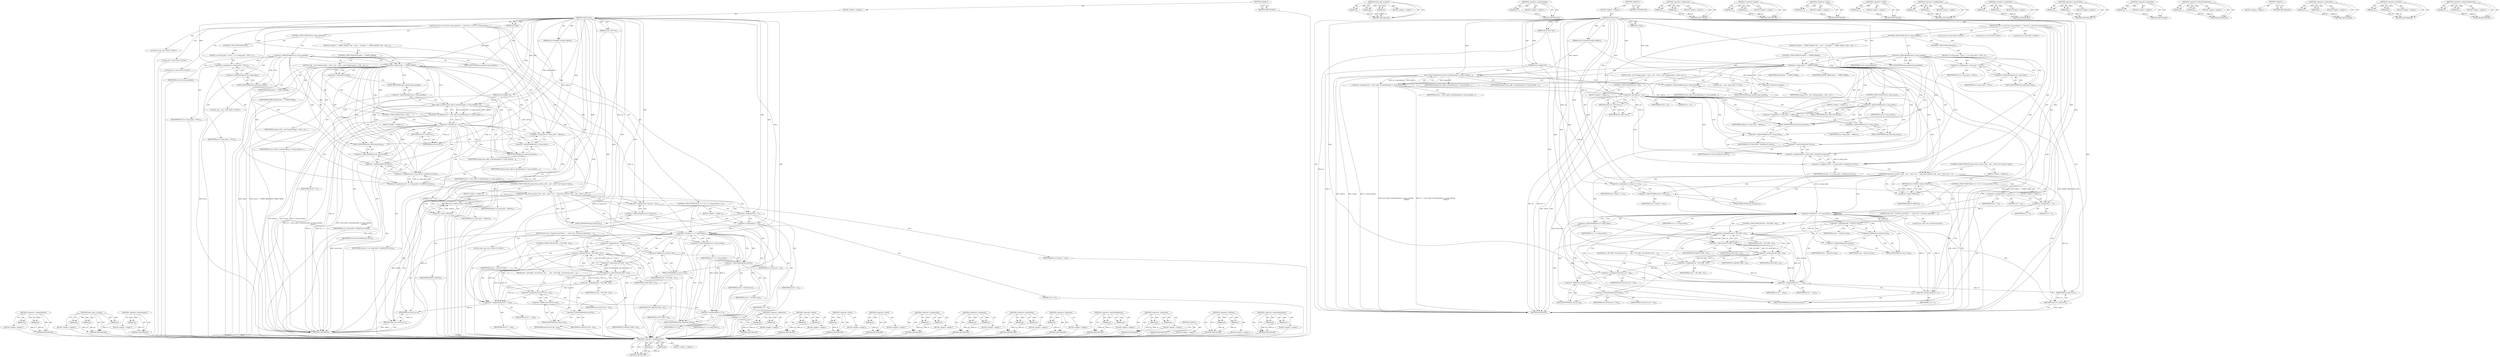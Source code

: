 digraph "&lt;operator&gt;.indirectIndexAccess" {
vulnerable_218 [label=<(METHOD,&lt;operator&gt;.assignmentPlus)>];
vulnerable_219 [label=<(PARAM,p1)>];
vulnerable_220 [label=<(PARAM,p2)>];
vulnerable_221 [label=<(BLOCK,&lt;empty&gt;,&lt;empty&gt;)>];
vulnerable_222 [label=<(METHOD_RETURN,ANY)>];
vulnerable_170 [label=<(METHOD,move_addr_to_kernel)>];
vulnerable_171 [label=<(PARAM,p1)>];
vulnerable_172 [label=<(PARAM,p2)>];
vulnerable_173 [label=<(PARAM,p3)>];
vulnerable_174 [label=<(BLOCK,&lt;empty&gt;,&lt;empty&gt;)>];
vulnerable_175 [label=<(METHOD_RETURN,ANY)>];
vulnerable_194 [label=<(METHOD,&lt;operator&gt;.postIncrement)>];
vulnerable_195 [label=<(PARAM,p1)>];
vulnerable_196 [label=<(BLOCK,&lt;empty&gt;,&lt;empty&gt;)>];
vulnerable_197 [label=<(METHOD_RETURN,ANY)>];
vulnerable_6 [label=<(METHOD,&lt;global&gt;)<SUB>1</SUB>>];
vulnerable_7 [label=<(BLOCK,&lt;empty&gt;,&lt;empty&gt;)<SUB>1</SUB>>];
vulnerable_8 [label=<(METHOD,verify_iovec)<SUB>1</SUB>>];
vulnerable_9 [label=<(PARAM,struct msghdr *m)<SUB>1</SUB>>];
vulnerable_10 [label=<(PARAM,struct iovec *iov)<SUB>1</SUB>>];
vulnerable_11 [label=<(PARAM,struct sockaddr_storage *address)<SUB>1</SUB>>];
vulnerable_12 [label=<(PARAM,int mode)<SUB>1</SUB>>];
vulnerable_13 [label=<(BLOCK,{
	int size, ct, err;

	if (m-&gt;msg_namelen) {
	...,{
	int size, ct, err;

	if (m-&gt;msg_namelen) {
	...)<SUB>2</SUB>>];
vulnerable_14 [label="<(LOCAL,int size: int)<SUB>3</SUB>>"];
vulnerable_15 [label="<(LOCAL,int ct: int)<SUB>3</SUB>>"];
vulnerable_16 [label="<(LOCAL,int err: int)<SUB>3</SUB>>"];
vulnerable_17 [label=<(CONTROL_STRUCTURE,IF,if (m-&gt;msg_namelen))<SUB>5</SUB>>];
vulnerable_18 [label=<(&lt;operator&gt;.indirectFieldAccess,m-&gt;msg_namelen)<SUB>5</SUB>>];
vulnerable_19 [label=<(IDENTIFIER,m,if (m-&gt;msg_namelen))<SUB>5</SUB>>];
vulnerable_20 [label=<(FIELD_IDENTIFIER,msg_namelen,msg_namelen)<SUB>5</SUB>>];
vulnerable_21 [label=<(BLOCK,{
		if (mode == VERIFY_READ) {
			void __user *...,{
		if (mode == VERIFY_READ) {
			void __user *...)<SUB>5</SUB>>];
vulnerable_22 [label=<(CONTROL_STRUCTURE,IF,if (mode == VERIFY_READ))<SUB>6</SUB>>];
vulnerable_23 [label=<(&lt;operator&gt;.equals,mode == VERIFY_READ)<SUB>6</SUB>>];
vulnerable_24 [label=<(IDENTIFIER,mode,mode == VERIFY_READ)<SUB>6</SUB>>];
vulnerable_25 [label=<(IDENTIFIER,VERIFY_READ,mode == VERIFY_READ)<SUB>6</SUB>>];
vulnerable_26 [label=<(BLOCK,{
			void __user *namep;
			namep = (void __use...,{
			void __user *namep;
			namep = (void __use...)<SUB>6</SUB>>];
vulnerable_27 [label="<(LOCAL,void __user: void)<SUB>7</SUB>>"];
vulnerable_28 [label=<(&lt;operator&gt;.indirection,*namep)<SUB>7</SUB>>];
vulnerable_29 [label=<(IDENTIFIER,namep,{
			void __user *namep;
			namep = (void __use...)<SUB>7</SUB>>];
vulnerable_30 [label=<(&lt;operator&gt;.assignment,err = move_addr_to_kernel(namep, m-&gt;msg_namelen...)<SUB>9</SUB>>];
vulnerable_31 [label=<(IDENTIFIER,err,err = move_addr_to_kernel(namep, m-&gt;msg_namelen...)<SUB>9</SUB>>];
vulnerable_32 [label=<(move_addr_to_kernel,move_addr_to_kernel(namep, m-&gt;msg_namelen,
				...)<SUB>9</SUB>>];
vulnerable_33 [label=<(IDENTIFIER,namep,move_addr_to_kernel(namep, m-&gt;msg_namelen,
				...)<SUB>9</SUB>>];
vulnerable_34 [label=<(&lt;operator&gt;.indirectFieldAccess,m-&gt;msg_namelen)<SUB>9</SUB>>];
vulnerable_35 [label=<(IDENTIFIER,m,move_addr_to_kernel(namep, m-&gt;msg_namelen,
				...)<SUB>9</SUB>>];
vulnerable_36 [label=<(FIELD_IDENTIFIER,msg_namelen,msg_namelen)<SUB>9</SUB>>];
vulnerable_37 [label=<(IDENTIFIER,address,move_addr_to_kernel(namep, m-&gt;msg_namelen,
				...)<SUB>10</SUB>>];
vulnerable_38 [label=<(CONTROL_STRUCTURE,IF,if (err &lt; 0))<SUB>11</SUB>>];
vulnerable_39 [label=<(&lt;operator&gt;.lessThan,err &lt; 0)<SUB>11</SUB>>];
vulnerable_40 [label=<(IDENTIFIER,err,err &lt; 0)<SUB>11</SUB>>];
vulnerable_41 [label=<(LITERAL,0,err &lt; 0)<SUB>11</SUB>>];
vulnerable_42 [label=<(BLOCK,&lt;empty&gt;,&lt;empty&gt;)<SUB>12</SUB>>];
vulnerable_43 [label=<(RETURN,return err;,return err;)<SUB>12</SUB>>];
vulnerable_44 [label=<(IDENTIFIER,err,return err;)<SUB>12</SUB>>];
vulnerable_45 [label=<(&lt;operator&gt;.assignment,m-&gt;msg_name = address)<SUB>14</SUB>>];
vulnerable_46 [label=<(&lt;operator&gt;.indirectFieldAccess,m-&gt;msg_name)<SUB>14</SUB>>];
vulnerable_47 [label=<(IDENTIFIER,m,m-&gt;msg_name = address)<SUB>14</SUB>>];
vulnerable_48 [label=<(FIELD_IDENTIFIER,msg_name,msg_name)<SUB>14</SUB>>];
vulnerable_49 [label=<(IDENTIFIER,address,m-&gt;msg_name = address)<SUB>14</SUB>>];
vulnerable_50 [label=<(CONTROL_STRUCTURE,ELSE,else)<SUB>15</SUB>>];
vulnerable_51 [label=<(BLOCK,{
 		m-&gt;msg_name = NULL;
 	},{
 		m-&gt;msg_name = NULL;
 	})<SUB>15</SUB>>];
vulnerable_52 [label=<(&lt;operator&gt;.assignment,m-&gt;msg_name = NULL)<SUB>16</SUB>>];
vulnerable_53 [label=<(&lt;operator&gt;.indirectFieldAccess,m-&gt;msg_name)<SUB>16</SUB>>];
vulnerable_54 [label=<(IDENTIFIER,m,m-&gt;msg_name = NULL)<SUB>16</SUB>>];
vulnerable_55 [label=<(FIELD_IDENTIFIER,msg_name,msg_name)<SUB>16</SUB>>];
vulnerable_56 [label=<(IDENTIFIER,NULL,m-&gt;msg_name = NULL)<SUB>16</SUB>>];
vulnerable_57 [label=<(&lt;operator&gt;.assignment,size = m-&gt;msg_iovlen * sizeof(struct iovec))<SUB>19</SUB>>];
vulnerable_58 [label=<(IDENTIFIER,size,size = m-&gt;msg_iovlen * sizeof(struct iovec))<SUB>19</SUB>>];
vulnerable_59 [label=<(&lt;operator&gt;.multiplication,m-&gt;msg_iovlen * sizeof(struct iovec))<SUB>19</SUB>>];
vulnerable_60 [label=<(&lt;operator&gt;.indirectFieldAccess,m-&gt;msg_iovlen)<SUB>19</SUB>>];
vulnerable_61 [label=<(IDENTIFIER,m,m-&gt;msg_iovlen * sizeof(struct iovec))<SUB>19</SUB>>];
vulnerable_62 [label=<(FIELD_IDENTIFIER,msg_iovlen,msg_iovlen)<SUB>19</SUB>>];
vulnerable_63 [label=<(&lt;operator&gt;.sizeOf,sizeof(struct iovec))<SUB>19</SUB>>];
vulnerable_64 [label=<(IDENTIFIER,struct iovec,sizeof(struct iovec))<SUB>19</SUB>>];
vulnerable_65 [label=<(CONTROL_STRUCTURE,IF,if (copy_from_user(iov, (void __user __force *) m-&gt;msg_iov, size)))<SUB>20</SUB>>];
vulnerable_66 [label=<(UNKNOWN,copy_from_user(iov, (void __user __force *) m-&gt;...,copy_from_user(iov, (void __user __force *) m-&gt;...)<SUB>20</SUB>>];
vulnerable_67 [label=<(BLOCK,&lt;empty&gt;,&lt;empty&gt;)<SUB>21</SUB>>];
vulnerable_68 [label=<(RETURN,return -EFAULT;,return -EFAULT;)<SUB>21</SUB>>];
vulnerable_69 [label=<(&lt;operator&gt;.minus,-EFAULT)<SUB>21</SUB>>];
vulnerable_70 [label=<(IDENTIFIER,EFAULT,-EFAULT)<SUB>21</SUB>>];
vulnerable_71 [label=<(&lt;operator&gt;.assignment,m-&gt;msg_iov = iov)<SUB>23</SUB>>];
vulnerable_72 [label=<(&lt;operator&gt;.indirectFieldAccess,m-&gt;msg_iov)<SUB>23</SUB>>];
vulnerable_73 [label=<(IDENTIFIER,m,m-&gt;msg_iov = iov)<SUB>23</SUB>>];
vulnerable_74 [label=<(FIELD_IDENTIFIER,msg_iov,msg_iov)<SUB>23</SUB>>];
vulnerable_75 [label=<(IDENTIFIER,iov,m-&gt;msg_iov = iov)<SUB>23</SUB>>];
vulnerable_76 [label=<(&lt;operator&gt;.assignment,err = 0)<SUB>24</SUB>>];
vulnerable_77 [label=<(IDENTIFIER,err,err = 0)<SUB>24</SUB>>];
vulnerable_78 [label=<(LITERAL,0,err = 0)<SUB>24</SUB>>];
vulnerable_79 [label=<(CONTROL_STRUCTURE,FOR,for (ct = 0;ct &lt; m-&gt;msg_iovlen;ct++))<SUB>26</SUB>>];
vulnerable_80 [label=<(BLOCK,&lt;empty&gt;,&lt;empty&gt;)<SUB>26</SUB>>];
vulnerable_81 [label=<(&lt;operator&gt;.assignment,ct = 0)<SUB>26</SUB>>];
vulnerable_82 [label=<(IDENTIFIER,ct,ct = 0)<SUB>26</SUB>>];
vulnerable_83 [label=<(LITERAL,0,ct = 0)<SUB>26</SUB>>];
vulnerable_84 [label=<(&lt;operator&gt;.lessThan,ct &lt; m-&gt;msg_iovlen)<SUB>26</SUB>>];
vulnerable_85 [label=<(IDENTIFIER,ct,ct &lt; m-&gt;msg_iovlen)<SUB>26</SUB>>];
vulnerable_86 [label=<(&lt;operator&gt;.indirectFieldAccess,m-&gt;msg_iovlen)<SUB>26</SUB>>];
vulnerable_87 [label=<(IDENTIFIER,m,ct &lt; m-&gt;msg_iovlen)<SUB>26</SUB>>];
vulnerable_88 [label=<(FIELD_IDENTIFIER,msg_iovlen,msg_iovlen)<SUB>26</SUB>>];
vulnerable_89 [label=<(&lt;operator&gt;.postIncrement,ct++)<SUB>26</SUB>>];
vulnerable_90 [label=<(IDENTIFIER,ct,ct++)<SUB>26</SUB>>];
vulnerable_91 [label=<(BLOCK,{
		size_t len = iov[ct].iov_len;

		if (len &gt; ...,{
		size_t len = iov[ct].iov_len;

		if (len &gt; ...)<SUB>26</SUB>>];
vulnerable_92 [label="<(LOCAL,size_t len: size_t)<SUB>27</SUB>>"];
vulnerable_93 [label=<(&lt;operator&gt;.assignment,len = iov[ct].iov_len)<SUB>27</SUB>>];
vulnerable_94 [label=<(IDENTIFIER,len,len = iov[ct].iov_len)<SUB>27</SUB>>];
vulnerable_95 [label=<(&lt;operator&gt;.fieldAccess,iov[ct].iov_len)<SUB>27</SUB>>];
vulnerable_96 [label=<(&lt;operator&gt;.indirectIndexAccess,iov[ct])<SUB>27</SUB>>];
vulnerable_97 [label=<(IDENTIFIER,iov,len = iov[ct].iov_len)<SUB>27</SUB>>];
vulnerable_98 [label=<(IDENTIFIER,ct,len = iov[ct].iov_len)<SUB>27</SUB>>];
vulnerable_99 [label=<(FIELD_IDENTIFIER,iov_len,iov_len)<SUB>27</SUB>>];
vulnerable_100 [label=<(CONTROL_STRUCTURE,IF,if (len &gt; INT_MAX - err))<SUB>29</SUB>>];
vulnerable_101 [label=<(&lt;operator&gt;.greaterThan,len &gt; INT_MAX - err)<SUB>29</SUB>>];
vulnerable_102 [label=<(IDENTIFIER,len,len &gt; INT_MAX - err)<SUB>29</SUB>>];
vulnerable_103 [label=<(&lt;operator&gt;.subtraction,INT_MAX - err)<SUB>29</SUB>>];
vulnerable_104 [label=<(IDENTIFIER,INT_MAX,INT_MAX - err)<SUB>29</SUB>>];
vulnerable_105 [label=<(IDENTIFIER,err,INT_MAX - err)<SUB>29</SUB>>];
vulnerable_106 [label=<(BLOCK,{
			len = INT_MAX - err;
			iov[ct].iov_len = ...,{
			len = INT_MAX - err;
			iov[ct].iov_len = ...)<SUB>29</SUB>>];
vulnerable_107 [label=<(&lt;operator&gt;.assignment,len = INT_MAX - err)<SUB>30</SUB>>];
vulnerable_108 [label=<(IDENTIFIER,len,len = INT_MAX - err)<SUB>30</SUB>>];
vulnerable_109 [label=<(&lt;operator&gt;.subtraction,INT_MAX - err)<SUB>30</SUB>>];
vulnerable_110 [label=<(IDENTIFIER,INT_MAX,INT_MAX - err)<SUB>30</SUB>>];
vulnerable_111 [label=<(IDENTIFIER,err,INT_MAX - err)<SUB>30</SUB>>];
vulnerable_112 [label=<(&lt;operator&gt;.assignment,iov[ct].iov_len = len)<SUB>31</SUB>>];
vulnerable_113 [label=<(&lt;operator&gt;.fieldAccess,iov[ct].iov_len)<SUB>31</SUB>>];
vulnerable_114 [label=<(&lt;operator&gt;.indirectIndexAccess,iov[ct])<SUB>31</SUB>>];
vulnerable_115 [label=<(IDENTIFIER,iov,iov[ct].iov_len = len)<SUB>31</SUB>>];
vulnerable_116 [label=<(IDENTIFIER,ct,iov[ct].iov_len = len)<SUB>31</SUB>>];
vulnerable_117 [label=<(FIELD_IDENTIFIER,iov_len,iov_len)<SUB>31</SUB>>];
vulnerable_118 [label=<(IDENTIFIER,len,iov[ct].iov_len = len)<SUB>31</SUB>>];
vulnerable_119 [label=<(&lt;operator&gt;.assignmentPlus,err += len)<SUB>33</SUB>>];
vulnerable_120 [label=<(IDENTIFIER,err,err += len)<SUB>33</SUB>>];
vulnerable_121 [label=<(IDENTIFIER,len,err += len)<SUB>33</SUB>>];
vulnerable_122 [label=<(RETURN,return err;,return err;)<SUB>36</SUB>>];
vulnerable_123 [label=<(IDENTIFIER,err,return err;)<SUB>36</SUB>>];
vulnerable_124 [label=<(METHOD_RETURN,int)<SUB>1</SUB>>];
vulnerable_126 [label=<(METHOD_RETURN,ANY)<SUB>1</SUB>>];
vulnerable_198 [label=<(METHOD,&lt;operator&gt;.fieldAccess)>];
vulnerable_199 [label=<(PARAM,p1)>];
vulnerable_200 [label=<(PARAM,p2)>];
vulnerable_201 [label=<(BLOCK,&lt;empty&gt;,&lt;empty&gt;)>];
vulnerable_202 [label=<(METHOD_RETURN,ANY)>];
vulnerable_156 [label=<(METHOD,&lt;operator&gt;.equals)>];
vulnerable_157 [label=<(PARAM,p1)>];
vulnerable_158 [label=<(PARAM,p2)>];
vulnerable_159 [label=<(BLOCK,&lt;empty&gt;,&lt;empty&gt;)>];
vulnerable_160 [label=<(METHOD_RETURN,ANY)>];
vulnerable_190 [label=<(METHOD,&lt;operator&gt;.minus)>];
vulnerable_191 [label=<(PARAM,p1)>];
vulnerable_192 [label=<(BLOCK,&lt;empty&gt;,&lt;empty&gt;)>];
vulnerable_193 [label=<(METHOD_RETURN,ANY)>];
vulnerable_186 [label=<(METHOD,&lt;operator&gt;.sizeOf)>];
vulnerable_187 [label=<(PARAM,p1)>];
vulnerable_188 [label=<(BLOCK,&lt;empty&gt;,&lt;empty&gt;)>];
vulnerable_189 [label=<(METHOD_RETURN,ANY)>];
vulnerable_181 [label=<(METHOD,&lt;operator&gt;.multiplication)>];
vulnerable_182 [label=<(PARAM,p1)>];
vulnerable_183 [label=<(PARAM,p2)>];
vulnerable_184 [label=<(BLOCK,&lt;empty&gt;,&lt;empty&gt;)>];
vulnerable_185 [label=<(METHOD_RETURN,ANY)>];
vulnerable_165 [label=<(METHOD,&lt;operator&gt;.assignment)>];
vulnerable_166 [label=<(PARAM,p1)>];
vulnerable_167 [label=<(PARAM,p2)>];
vulnerable_168 [label=<(BLOCK,&lt;empty&gt;,&lt;empty&gt;)>];
vulnerable_169 [label=<(METHOD_RETURN,ANY)>];
vulnerable_208 [label=<(METHOD,&lt;operator&gt;.greaterThan)>];
vulnerable_209 [label=<(PARAM,p1)>];
vulnerable_210 [label=<(PARAM,p2)>];
vulnerable_211 [label=<(BLOCK,&lt;empty&gt;,&lt;empty&gt;)>];
vulnerable_212 [label=<(METHOD_RETURN,ANY)>];
vulnerable_161 [label=<(METHOD,&lt;operator&gt;.indirection)>];
vulnerable_162 [label=<(PARAM,p1)>];
vulnerable_163 [label=<(BLOCK,&lt;empty&gt;,&lt;empty&gt;)>];
vulnerable_164 [label=<(METHOD_RETURN,ANY)>];
vulnerable_151 [label=<(METHOD,&lt;operator&gt;.indirectFieldAccess)>];
vulnerable_152 [label=<(PARAM,p1)>];
vulnerable_153 [label=<(PARAM,p2)>];
vulnerable_154 [label=<(BLOCK,&lt;empty&gt;,&lt;empty&gt;)>];
vulnerable_155 [label=<(METHOD_RETURN,ANY)>];
vulnerable_145 [label=<(METHOD,&lt;global&gt;)<SUB>1</SUB>>];
vulnerable_146 [label=<(BLOCK,&lt;empty&gt;,&lt;empty&gt;)>];
vulnerable_147 [label=<(METHOD_RETURN,ANY)>];
vulnerable_213 [label=<(METHOD,&lt;operator&gt;.subtraction)>];
vulnerable_214 [label=<(PARAM,p1)>];
vulnerable_215 [label=<(PARAM,p2)>];
vulnerable_216 [label=<(BLOCK,&lt;empty&gt;,&lt;empty&gt;)>];
vulnerable_217 [label=<(METHOD_RETURN,ANY)>];
vulnerable_176 [label=<(METHOD,&lt;operator&gt;.lessThan)>];
vulnerable_177 [label=<(PARAM,p1)>];
vulnerable_178 [label=<(PARAM,p2)>];
vulnerable_179 [label=<(BLOCK,&lt;empty&gt;,&lt;empty&gt;)>];
vulnerable_180 [label=<(METHOD_RETURN,ANY)>];
vulnerable_203 [label=<(METHOD,&lt;operator&gt;.indirectIndexAccess)>];
vulnerable_204 [label=<(PARAM,p1)>];
vulnerable_205 [label=<(PARAM,p2)>];
vulnerable_206 [label=<(BLOCK,&lt;empty&gt;,&lt;empty&gt;)>];
vulnerable_207 [label=<(METHOD_RETURN,ANY)>];
fixed_223 [label=<(METHOD,&lt;operator&gt;.assignmentPlus)>];
fixed_224 [label=<(PARAM,p1)>];
fixed_225 [label=<(PARAM,p2)>];
fixed_226 [label=<(BLOCK,&lt;empty&gt;,&lt;empty&gt;)>];
fixed_227 [label=<(METHOD_RETURN,ANY)>];
fixed_175 [label=<(METHOD,move_addr_to_kernel)>];
fixed_176 [label=<(PARAM,p1)>];
fixed_177 [label=<(PARAM,p2)>];
fixed_178 [label=<(PARAM,p3)>];
fixed_179 [label=<(BLOCK,&lt;empty&gt;,&lt;empty&gt;)>];
fixed_180 [label=<(METHOD_RETURN,ANY)>];
fixed_199 [label=<(METHOD,&lt;operator&gt;.postIncrement)>];
fixed_200 [label=<(PARAM,p1)>];
fixed_201 [label=<(BLOCK,&lt;empty&gt;,&lt;empty&gt;)>];
fixed_202 [label=<(METHOD_RETURN,ANY)>];
fixed_6 [label=<(METHOD,&lt;global&gt;)<SUB>1</SUB>>];
fixed_7 [label=<(BLOCK,&lt;empty&gt;,&lt;empty&gt;)<SUB>1</SUB>>];
fixed_8 [label=<(METHOD,verify_iovec)<SUB>1</SUB>>];
fixed_9 [label=<(PARAM,struct msghdr *m)<SUB>1</SUB>>];
fixed_10 [label=<(PARAM,struct iovec *iov)<SUB>1</SUB>>];
fixed_11 [label=<(PARAM,struct sockaddr_storage *address)<SUB>1</SUB>>];
fixed_12 [label=<(PARAM,int mode)<SUB>1</SUB>>];
fixed_13 [label=<(BLOCK,{
	int size, ct, err;

	if (m-&gt;msg_namelen) {
	...,{
	int size, ct, err;

	if (m-&gt;msg_namelen) {
	...)<SUB>2</SUB>>];
fixed_14 [label="<(LOCAL,int size: int)<SUB>3</SUB>>"];
fixed_15 [label="<(LOCAL,int ct: int)<SUB>3</SUB>>"];
fixed_16 [label="<(LOCAL,int err: int)<SUB>3</SUB>>"];
fixed_17 [label=<(CONTROL_STRUCTURE,IF,if (m-&gt;msg_namelen))<SUB>5</SUB>>];
fixed_18 [label=<(&lt;operator&gt;.indirectFieldAccess,m-&gt;msg_namelen)<SUB>5</SUB>>];
fixed_19 [label=<(IDENTIFIER,m,if (m-&gt;msg_namelen))<SUB>5</SUB>>];
fixed_20 [label=<(FIELD_IDENTIFIER,msg_namelen,msg_namelen)<SUB>5</SUB>>];
fixed_21 [label=<(BLOCK,{
		if (mode == VERIFY_READ) {
			void __user *...,{
		if (mode == VERIFY_READ) {
			void __user *...)<SUB>5</SUB>>];
fixed_22 [label=<(CONTROL_STRUCTURE,IF,if (mode == VERIFY_READ))<SUB>6</SUB>>];
fixed_23 [label=<(&lt;operator&gt;.equals,mode == VERIFY_READ)<SUB>6</SUB>>];
fixed_24 [label=<(IDENTIFIER,mode,mode == VERIFY_READ)<SUB>6</SUB>>];
fixed_25 [label=<(IDENTIFIER,VERIFY_READ,mode == VERIFY_READ)<SUB>6</SUB>>];
fixed_26 [label=<(BLOCK,{
			void __user *namep;
			namep = (void __use...,{
			void __user *namep;
			namep = (void __use...)<SUB>6</SUB>>];
fixed_27 [label="<(LOCAL,void __user: void)<SUB>7</SUB>>"];
fixed_28 [label=<(&lt;operator&gt;.indirection,*namep)<SUB>7</SUB>>];
fixed_29 [label=<(IDENTIFIER,namep,{
			void __user *namep;
			namep = (void __use...)<SUB>7</SUB>>];
fixed_30 [label=<(&lt;operator&gt;.assignment,err = move_addr_to_kernel(namep, m-&gt;msg_namelen...)<SUB>9</SUB>>];
fixed_31 [label=<(IDENTIFIER,err,err = move_addr_to_kernel(namep, m-&gt;msg_namelen...)<SUB>9</SUB>>];
fixed_32 [label=<(move_addr_to_kernel,move_addr_to_kernel(namep, m-&gt;msg_namelen,
				...)<SUB>9</SUB>>];
fixed_33 [label=<(IDENTIFIER,namep,move_addr_to_kernel(namep, m-&gt;msg_namelen,
				...)<SUB>9</SUB>>];
fixed_34 [label=<(&lt;operator&gt;.indirectFieldAccess,m-&gt;msg_namelen)<SUB>9</SUB>>];
fixed_35 [label=<(IDENTIFIER,m,move_addr_to_kernel(namep, m-&gt;msg_namelen,
				...)<SUB>9</SUB>>];
fixed_36 [label=<(FIELD_IDENTIFIER,msg_namelen,msg_namelen)<SUB>9</SUB>>];
fixed_37 [label=<(IDENTIFIER,address,move_addr_to_kernel(namep, m-&gt;msg_namelen,
				...)<SUB>10</SUB>>];
fixed_38 [label=<(CONTROL_STRUCTURE,IF,if (err &lt; 0))<SUB>11</SUB>>];
fixed_39 [label=<(&lt;operator&gt;.lessThan,err &lt; 0)<SUB>11</SUB>>];
fixed_40 [label=<(IDENTIFIER,err,err &lt; 0)<SUB>11</SUB>>];
fixed_41 [label=<(LITERAL,0,err &lt; 0)<SUB>11</SUB>>];
fixed_42 [label=<(BLOCK,&lt;empty&gt;,&lt;empty&gt;)<SUB>12</SUB>>];
fixed_43 [label=<(RETURN,return err;,return err;)<SUB>12</SUB>>];
fixed_44 [label=<(IDENTIFIER,err,return err;)<SUB>12</SUB>>];
fixed_45 [label=<(CONTROL_STRUCTURE,IF,if (m-&gt;msg_name))<SUB>14</SUB>>];
fixed_46 [label=<(&lt;operator&gt;.indirectFieldAccess,m-&gt;msg_name)<SUB>14</SUB>>];
fixed_47 [label=<(IDENTIFIER,m,if (m-&gt;msg_name))<SUB>14</SUB>>];
fixed_48 [label=<(FIELD_IDENTIFIER,msg_name,msg_name)<SUB>14</SUB>>];
fixed_49 [label=<(BLOCK,&lt;empty&gt;,&lt;empty&gt;)<SUB>15</SUB>>];
fixed_50 [label=<(&lt;operator&gt;.assignment,m-&gt;msg_name = address)<SUB>15</SUB>>];
fixed_51 [label=<(&lt;operator&gt;.indirectFieldAccess,m-&gt;msg_name)<SUB>15</SUB>>];
fixed_52 [label=<(IDENTIFIER,m,m-&gt;msg_name = address)<SUB>15</SUB>>];
fixed_53 [label=<(FIELD_IDENTIFIER,msg_name,msg_name)<SUB>15</SUB>>];
fixed_54 [label=<(IDENTIFIER,address,m-&gt;msg_name = address)<SUB>15</SUB>>];
fixed_55 [label=<(CONTROL_STRUCTURE,ELSE,else)<SUB>16</SUB>>];
fixed_56 [label=<(BLOCK,{
 		m-&gt;msg_name = NULL;
 	},{
 		m-&gt;msg_name = NULL;
 	})<SUB>16</SUB>>];
fixed_57 [label=<(&lt;operator&gt;.assignment,m-&gt;msg_name = NULL)<SUB>17</SUB>>];
fixed_58 [label=<(&lt;operator&gt;.indirectFieldAccess,m-&gt;msg_name)<SUB>17</SUB>>];
fixed_59 [label=<(IDENTIFIER,m,m-&gt;msg_name = NULL)<SUB>17</SUB>>];
fixed_60 [label=<(FIELD_IDENTIFIER,msg_name,msg_name)<SUB>17</SUB>>];
fixed_61 [label=<(IDENTIFIER,NULL,m-&gt;msg_name = NULL)<SUB>17</SUB>>];
fixed_62 [label=<(&lt;operator&gt;.assignment,size = m-&gt;msg_iovlen * sizeof(struct iovec))<SUB>20</SUB>>];
fixed_63 [label=<(IDENTIFIER,size,size = m-&gt;msg_iovlen * sizeof(struct iovec))<SUB>20</SUB>>];
fixed_64 [label=<(&lt;operator&gt;.multiplication,m-&gt;msg_iovlen * sizeof(struct iovec))<SUB>20</SUB>>];
fixed_65 [label=<(&lt;operator&gt;.indirectFieldAccess,m-&gt;msg_iovlen)<SUB>20</SUB>>];
fixed_66 [label=<(IDENTIFIER,m,m-&gt;msg_iovlen * sizeof(struct iovec))<SUB>20</SUB>>];
fixed_67 [label=<(FIELD_IDENTIFIER,msg_iovlen,msg_iovlen)<SUB>20</SUB>>];
fixed_68 [label=<(&lt;operator&gt;.sizeOf,sizeof(struct iovec))<SUB>20</SUB>>];
fixed_69 [label=<(IDENTIFIER,struct iovec,sizeof(struct iovec))<SUB>20</SUB>>];
fixed_70 [label=<(CONTROL_STRUCTURE,IF,if (copy_from_user(iov, (void __user __force *) m-&gt;msg_iov, size)))<SUB>21</SUB>>];
fixed_71 [label=<(UNKNOWN,copy_from_user(iov, (void __user __force *) m-&gt;...,copy_from_user(iov, (void __user __force *) m-&gt;...)<SUB>21</SUB>>];
fixed_72 [label=<(BLOCK,&lt;empty&gt;,&lt;empty&gt;)<SUB>22</SUB>>];
fixed_73 [label=<(RETURN,return -EFAULT;,return -EFAULT;)<SUB>22</SUB>>];
fixed_74 [label=<(&lt;operator&gt;.minus,-EFAULT)<SUB>22</SUB>>];
fixed_75 [label=<(IDENTIFIER,EFAULT,-EFAULT)<SUB>22</SUB>>];
fixed_76 [label=<(&lt;operator&gt;.assignment,m-&gt;msg_iov = iov)<SUB>24</SUB>>];
fixed_77 [label=<(&lt;operator&gt;.indirectFieldAccess,m-&gt;msg_iov)<SUB>24</SUB>>];
fixed_78 [label=<(IDENTIFIER,m,m-&gt;msg_iov = iov)<SUB>24</SUB>>];
fixed_79 [label=<(FIELD_IDENTIFIER,msg_iov,msg_iov)<SUB>24</SUB>>];
fixed_80 [label=<(IDENTIFIER,iov,m-&gt;msg_iov = iov)<SUB>24</SUB>>];
fixed_81 [label=<(&lt;operator&gt;.assignment,err = 0)<SUB>25</SUB>>];
fixed_82 [label=<(IDENTIFIER,err,err = 0)<SUB>25</SUB>>];
fixed_83 [label=<(LITERAL,0,err = 0)<SUB>25</SUB>>];
fixed_84 [label=<(CONTROL_STRUCTURE,FOR,for (ct = 0;ct &lt; m-&gt;msg_iovlen;ct++))<SUB>27</SUB>>];
fixed_85 [label=<(BLOCK,&lt;empty&gt;,&lt;empty&gt;)<SUB>27</SUB>>];
fixed_86 [label=<(&lt;operator&gt;.assignment,ct = 0)<SUB>27</SUB>>];
fixed_87 [label=<(IDENTIFIER,ct,ct = 0)<SUB>27</SUB>>];
fixed_88 [label=<(LITERAL,0,ct = 0)<SUB>27</SUB>>];
fixed_89 [label=<(&lt;operator&gt;.lessThan,ct &lt; m-&gt;msg_iovlen)<SUB>27</SUB>>];
fixed_90 [label=<(IDENTIFIER,ct,ct &lt; m-&gt;msg_iovlen)<SUB>27</SUB>>];
fixed_91 [label=<(&lt;operator&gt;.indirectFieldAccess,m-&gt;msg_iovlen)<SUB>27</SUB>>];
fixed_92 [label=<(IDENTIFIER,m,ct &lt; m-&gt;msg_iovlen)<SUB>27</SUB>>];
fixed_93 [label=<(FIELD_IDENTIFIER,msg_iovlen,msg_iovlen)<SUB>27</SUB>>];
fixed_94 [label=<(&lt;operator&gt;.postIncrement,ct++)<SUB>27</SUB>>];
fixed_95 [label=<(IDENTIFIER,ct,ct++)<SUB>27</SUB>>];
fixed_96 [label=<(BLOCK,{
		size_t len = iov[ct].iov_len;

		if (len &gt; ...,{
		size_t len = iov[ct].iov_len;

		if (len &gt; ...)<SUB>27</SUB>>];
fixed_97 [label="<(LOCAL,size_t len: size_t)<SUB>28</SUB>>"];
fixed_98 [label=<(&lt;operator&gt;.assignment,len = iov[ct].iov_len)<SUB>28</SUB>>];
fixed_99 [label=<(IDENTIFIER,len,len = iov[ct].iov_len)<SUB>28</SUB>>];
fixed_100 [label=<(&lt;operator&gt;.fieldAccess,iov[ct].iov_len)<SUB>28</SUB>>];
fixed_101 [label=<(&lt;operator&gt;.indirectIndexAccess,iov[ct])<SUB>28</SUB>>];
fixed_102 [label=<(IDENTIFIER,iov,len = iov[ct].iov_len)<SUB>28</SUB>>];
fixed_103 [label=<(IDENTIFIER,ct,len = iov[ct].iov_len)<SUB>28</SUB>>];
fixed_104 [label=<(FIELD_IDENTIFIER,iov_len,iov_len)<SUB>28</SUB>>];
fixed_105 [label=<(CONTROL_STRUCTURE,IF,if (len &gt; INT_MAX - err))<SUB>30</SUB>>];
fixed_106 [label=<(&lt;operator&gt;.greaterThan,len &gt; INT_MAX - err)<SUB>30</SUB>>];
fixed_107 [label=<(IDENTIFIER,len,len &gt; INT_MAX - err)<SUB>30</SUB>>];
fixed_108 [label=<(&lt;operator&gt;.subtraction,INT_MAX - err)<SUB>30</SUB>>];
fixed_109 [label=<(IDENTIFIER,INT_MAX,INT_MAX - err)<SUB>30</SUB>>];
fixed_110 [label=<(IDENTIFIER,err,INT_MAX - err)<SUB>30</SUB>>];
fixed_111 [label=<(BLOCK,{
			len = INT_MAX - err;
			iov[ct].iov_len = ...,{
			len = INT_MAX - err;
			iov[ct].iov_len = ...)<SUB>30</SUB>>];
fixed_112 [label=<(&lt;operator&gt;.assignment,len = INT_MAX - err)<SUB>31</SUB>>];
fixed_113 [label=<(IDENTIFIER,len,len = INT_MAX - err)<SUB>31</SUB>>];
fixed_114 [label=<(&lt;operator&gt;.subtraction,INT_MAX - err)<SUB>31</SUB>>];
fixed_115 [label=<(IDENTIFIER,INT_MAX,INT_MAX - err)<SUB>31</SUB>>];
fixed_116 [label=<(IDENTIFIER,err,INT_MAX - err)<SUB>31</SUB>>];
fixed_117 [label=<(&lt;operator&gt;.assignment,iov[ct].iov_len = len)<SUB>32</SUB>>];
fixed_118 [label=<(&lt;operator&gt;.fieldAccess,iov[ct].iov_len)<SUB>32</SUB>>];
fixed_119 [label=<(&lt;operator&gt;.indirectIndexAccess,iov[ct])<SUB>32</SUB>>];
fixed_120 [label=<(IDENTIFIER,iov,iov[ct].iov_len = len)<SUB>32</SUB>>];
fixed_121 [label=<(IDENTIFIER,ct,iov[ct].iov_len = len)<SUB>32</SUB>>];
fixed_122 [label=<(FIELD_IDENTIFIER,iov_len,iov_len)<SUB>32</SUB>>];
fixed_123 [label=<(IDENTIFIER,len,iov[ct].iov_len = len)<SUB>32</SUB>>];
fixed_124 [label=<(&lt;operator&gt;.assignmentPlus,err += len)<SUB>34</SUB>>];
fixed_125 [label=<(IDENTIFIER,err,err += len)<SUB>34</SUB>>];
fixed_126 [label=<(IDENTIFIER,len,err += len)<SUB>34</SUB>>];
fixed_127 [label=<(RETURN,return err;,return err;)<SUB>37</SUB>>];
fixed_128 [label=<(IDENTIFIER,err,return err;)<SUB>37</SUB>>];
fixed_129 [label=<(METHOD_RETURN,int)<SUB>1</SUB>>];
fixed_131 [label=<(METHOD_RETURN,ANY)<SUB>1</SUB>>];
fixed_203 [label=<(METHOD,&lt;operator&gt;.fieldAccess)>];
fixed_204 [label=<(PARAM,p1)>];
fixed_205 [label=<(PARAM,p2)>];
fixed_206 [label=<(BLOCK,&lt;empty&gt;,&lt;empty&gt;)>];
fixed_207 [label=<(METHOD_RETURN,ANY)>];
fixed_161 [label=<(METHOD,&lt;operator&gt;.equals)>];
fixed_162 [label=<(PARAM,p1)>];
fixed_163 [label=<(PARAM,p2)>];
fixed_164 [label=<(BLOCK,&lt;empty&gt;,&lt;empty&gt;)>];
fixed_165 [label=<(METHOD_RETURN,ANY)>];
fixed_195 [label=<(METHOD,&lt;operator&gt;.minus)>];
fixed_196 [label=<(PARAM,p1)>];
fixed_197 [label=<(BLOCK,&lt;empty&gt;,&lt;empty&gt;)>];
fixed_198 [label=<(METHOD_RETURN,ANY)>];
fixed_191 [label=<(METHOD,&lt;operator&gt;.sizeOf)>];
fixed_192 [label=<(PARAM,p1)>];
fixed_193 [label=<(BLOCK,&lt;empty&gt;,&lt;empty&gt;)>];
fixed_194 [label=<(METHOD_RETURN,ANY)>];
fixed_186 [label=<(METHOD,&lt;operator&gt;.multiplication)>];
fixed_187 [label=<(PARAM,p1)>];
fixed_188 [label=<(PARAM,p2)>];
fixed_189 [label=<(BLOCK,&lt;empty&gt;,&lt;empty&gt;)>];
fixed_190 [label=<(METHOD_RETURN,ANY)>];
fixed_170 [label=<(METHOD,&lt;operator&gt;.assignment)>];
fixed_171 [label=<(PARAM,p1)>];
fixed_172 [label=<(PARAM,p2)>];
fixed_173 [label=<(BLOCK,&lt;empty&gt;,&lt;empty&gt;)>];
fixed_174 [label=<(METHOD_RETURN,ANY)>];
fixed_213 [label=<(METHOD,&lt;operator&gt;.greaterThan)>];
fixed_214 [label=<(PARAM,p1)>];
fixed_215 [label=<(PARAM,p2)>];
fixed_216 [label=<(BLOCK,&lt;empty&gt;,&lt;empty&gt;)>];
fixed_217 [label=<(METHOD_RETURN,ANY)>];
fixed_166 [label=<(METHOD,&lt;operator&gt;.indirection)>];
fixed_167 [label=<(PARAM,p1)>];
fixed_168 [label=<(BLOCK,&lt;empty&gt;,&lt;empty&gt;)>];
fixed_169 [label=<(METHOD_RETURN,ANY)>];
fixed_156 [label=<(METHOD,&lt;operator&gt;.indirectFieldAccess)>];
fixed_157 [label=<(PARAM,p1)>];
fixed_158 [label=<(PARAM,p2)>];
fixed_159 [label=<(BLOCK,&lt;empty&gt;,&lt;empty&gt;)>];
fixed_160 [label=<(METHOD_RETURN,ANY)>];
fixed_150 [label=<(METHOD,&lt;global&gt;)<SUB>1</SUB>>];
fixed_151 [label=<(BLOCK,&lt;empty&gt;,&lt;empty&gt;)>];
fixed_152 [label=<(METHOD_RETURN,ANY)>];
fixed_218 [label=<(METHOD,&lt;operator&gt;.subtraction)>];
fixed_219 [label=<(PARAM,p1)>];
fixed_220 [label=<(PARAM,p2)>];
fixed_221 [label=<(BLOCK,&lt;empty&gt;,&lt;empty&gt;)>];
fixed_222 [label=<(METHOD_RETURN,ANY)>];
fixed_181 [label=<(METHOD,&lt;operator&gt;.lessThan)>];
fixed_182 [label=<(PARAM,p1)>];
fixed_183 [label=<(PARAM,p2)>];
fixed_184 [label=<(BLOCK,&lt;empty&gt;,&lt;empty&gt;)>];
fixed_185 [label=<(METHOD_RETURN,ANY)>];
fixed_208 [label=<(METHOD,&lt;operator&gt;.indirectIndexAccess)>];
fixed_209 [label=<(PARAM,p1)>];
fixed_210 [label=<(PARAM,p2)>];
fixed_211 [label=<(BLOCK,&lt;empty&gt;,&lt;empty&gt;)>];
fixed_212 [label=<(METHOD_RETURN,ANY)>];
vulnerable_218 -> vulnerable_219  [key=0, label="AST: "];
vulnerable_218 -> vulnerable_219  [key=1, label="DDG: "];
vulnerable_218 -> vulnerable_221  [key=0, label="AST: "];
vulnerable_218 -> vulnerable_220  [key=0, label="AST: "];
vulnerable_218 -> vulnerable_220  [key=1, label="DDG: "];
vulnerable_218 -> vulnerable_222  [key=0, label="AST: "];
vulnerable_218 -> vulnerable_222  [key=1, label="CFG: "];
vulnerable_219 -> vulnerable_222  [key=0, label="DDG: p1"];
vulnerable_220 -> vulnerable_222  [key=0, label="DDG: p2"];
vulnerable_221 -> fixed_223  [key=0];
vulnerable_222 -> fixed_223  [key=0];
vulnerable_170 -> vulnerable_171  [key=0, label="AST: "];
vulnerable_170 -> vulnerable_171  [key=1, label="DDG: "];
vulnerable_170 -> vulnerable_174  [key=0, label="AST: "];
vulnerable_170 -> vulnerable_172  [key=0, label="AST: "];
vulnerable_170 -> vulnerable_172  [key=1, label="DDG: "];
vulnerable_170 -> vulnerable_175  [key=0, label="AST: "];
vulnerable_170 -> vulnerable_175  [key=1, label="CFG: "];
vulnerable_170 -> vulnerable_173  [key=0, label="AST: "];
vulnerable_170 -> vulnerable_173  [key=1, label="DDG: "];
vulnerable_171 -> vulnerable_175  [key=0, label="DDG: p1"];
vulnerable_172 -> vulnerable_175  [key=0, label="DDG: p2"];
vulnerable_173 -> vulnerable_175  [key=0, label="DDG: p3"];
vulnerable_174 -> fixed_223  [key=0];
vulnerable_175 -> fixed_223  [key=0];
vulnerable_194 -> vulnerable_195  [key=0, label="AST: "];
vulnerable_194 -> vulnerable_195  [key=1, label="DDG: "];
vulnerable_194 -> vulnerable_196  [key=0, label="AST: "];
vulnerable_194 -> vulnerable_197  [key=0, label="AST: "];
vulnerable_194 -> vulnerable_197  [key=1, label="CFG: "];
vulnerable_195 -> vulnerable_197  [key=0, label="DDG: p1"];
vulnerable_196 -> fixed_223  [key=0];
vulnerable_197 -> fixed_223  [key=0];
vulnerable_6 -> vulnerable_7  [key=0, label="AST: "];
vulnerable_6 -> vulnerable_126  [key=0, label="AST: "];
vulnerable_6 -> vulnerable_126  [key=1, label="CFG: "];
vulnerable_7 -> vulnerable_8  [key=0, label="AST: "];
vulnerable_8 -> vulnerable_9  [key=0, label="AST: "];
vulnerable_8 -> vulnerable_9  [key=1, label="DDG: "];
vulnerable_8 -> vulnerable_10  [key=0, label="AST: "];
vulnerable_8 -> vulnerable_10  [key=1, label="DDG: "];
vulnerable_8 -> vulnerable_11  [key=0, label="AST: "];
vulnerable_8 -> vulnerable_11  [key=1, label="DDG: "];
vulnerable_8 -> vulnerable_12  [key=0, label="AST: "];
vulnerable_8 -> vulnerable_12  [key=1, label="DDG: "];
vulnerable_8 -> vulnerable_13  [key=0, label="AST: "];
vulnerable_8 -> vulnerable_124  [key=0, label="AST: "];
vulnerable_8 -> vulnerable_20  [key=0, label="CFG: "];
vulnerable_8 -> vulnerable_71  [key=0, label="DDG: "];
vulnerable_8 -> vulnerable_76  [key=0, label="DDG: "];
vulnerable_8 -> vulnerable_123  [key=0, label="DDG: "];
vulnerable_8 -> vulnerable_45  [key=0, label="DDG: "];
vulnerable_8 -> vulnerable_81  [key=0, label="DDG: "];
vulnerable_8 -> vulnerable_84  [key=0, label="DDG: "];
vulnerable_8 -> vulnerable_89  [key=0, label="DDG: "];
vulnerable_8 -> vulnerable_119  [key=0, label="DDG: "];
vulnerable_8 -> vulnerable_52  [key=0, label="DDG: "];
vulnerable_8 -> vulnerable_23  [key=0, label="DDG: "];
vulnerable_8 -> vulnerable_69  [key=0, label="DDG: "];
vulnerable_8 -> vulnerable_101  [key=0, label="DDG: "];
vulnerable_8 -> vulnerable_112  [key=0, label="DDG: "];
vulnerable_8 -> vulnerable_103  [key=0, label="DDG: "];
vulnerable_8 -> vulnerable_32  [key=0, label="DDG: "];
vulnerable_8 -> vulnerable_39  [key=0, label="DDG: "];
vulnerable_8 -> vulnerable_109  [key=0, label="DDG: "];
vulnerable_8 -> vulnerable_44  [key=0, label="DDG: "];
vulnerable_9 -> vulnerable_124  [key=0, label="DDG: m"];
vulnerable_9 -> vulnerable_59  [key=0, label="DDG: m"];
vulnerable_9 -> vulnerable_84  [key=0, label="DDG: m"];
vulnerable_9 -> vulnerable_32  [key=0, label="DDG: m"];
vulnerable_10 -> vulnerable_124  [key=0, label="DDG: iov"];
vulnerable_10 -> vulnerable_71  [key=0, label="DDG: iov"];
vulnerable_11 -> vulnerable_45  [key=0, label="DDG: address"];
vulnerable_11 -> vulnerable_32  [key=0, label="DDG: address"];
vulnerable_12 -> vulnerable_23  [key=0, label="DDG: mode"];
vulnerable_13 -> vulnerable_14  [key=0, label="AST: "];
vulnerable_13 -> vulnerable_15  [key=0, label="AST: "];
vulnerable_13 -> vulnerable_16  [key=0, label="AST: "];
vulnerable_13 -> vulnerable_17  [key=0, label="AST: "];
vulnerable_13 -> vulnerable_57  [key=0, label="AST: "];
vulnerable_13 -> vulnerable_65  [key=0, label="AST: "];
vulnerable_13 -> vulnerable_71  [key=0, label="AST: "];
vulnerable_13 -> vulnerable_76  [key=0, label="AST: "];
vulnerable_13 -> vulnerable_79  [key=0, label="AST: "];
vulnerable_13 -> vulnerable_122  [key=0, label="AST: "];
vulnerable_14 -> fixed_223  [key=0];
vulnerable_15 -> fixed_223  [key=0];
vulnerable_16 -> fixed_223  [key=0];
vulnerable_17 -> vulnerable_18  [key=0, label="AST: "];
vulnerable_17 -> vulnerable_21  [key=0, label="AST: "];
vulnerable_17 -> vulnerable_50  [key=0, label="AST: "];
vulnerable_18 -> vulnerable_19  [key=0, label="AST: "];
vulnerable_18 -> vulnerable_20  [key=0, label="AST: "];
vulnerable_18 -> vulnerable_23  [key=0, label="CFG: "];
vulnerable_18 -> vulnerable_23  [key=1, label="CDG: "];
vulnerable_18 -> vulnerable_55  [key=0, label="CFG: "];
vulnerable_18 -> vulnerable_55  [key=1, label="CDG: "];
vulnerable_18 -> vulnerable_60  [key=0, label="CDG: "];
vulnerable_18 -> vulnerable_57  [key=0, label="CDG: "];
vulnerable_18 -> vulnerable_66  [key=0, label="CDG: "];
vulnerable_18 -> vulnerable_52  [key=0, label="CDG: "];
vulnerable_18 -> vulnerable_59  [key=0, label="CDG: "];
vulnerable_18 -> vulnerable_53  [key=0, label="CDG: "];
vulnerable_18 -> vulnerable_63  [key=0, label="CDG: "];
vulnerable_18 -> vulnerable_62  [key=0, label="CDG: "];
vulnerable_19 -> fixed_223  [key=0];
vulnerable_20 -> vulnerable_18  [key=0, label="CFG: "];
vulnerable_21 -> vulnerable_22  [key=0, label="AST: "];
vulnerable_21 -> vulnerable_45  [key=0, label="AST: "];
vulnerable_22 -> vulnerable_23  [key=0, label="AST: "];
vulnerable_22 -> vulnerable_26  [key=0, label="AST: "];
vulnerable_23 -> vulnerable_24  [key=0, label="AST: "];
vulnerable_23 -> vulnerable_25  [key=0, label="AST: "];
vulnerable_23 -> vulnerable_28  [key=0, label="CFG: "];
vulnerable_23 -> vulnerable_28  [key=1, label="CDG: "];
vulnerable_23 -> vulnerable_48  [key=0, label="CFG: "];
vulnerable_23 -> vulnerable_48  [key=1, label="CDG: "];
vulnerable_23 -> vulnerable_124  [key=0, label="DDG: mode"];
vulnerable_23 -> vulnerable_124  [key=1, label="DDG: mode == VERIFY_READ"];
vulnerable_23 -> vulnerable_124  [key=2, label="DDG: VERIFY_READ"];
vulnerable_23 -> vulnerable_30  [key=0, label="CDG: "];
vulnerable_23 -> vulnerable_34  [key=0, label="CDG: "];
vulnerable_23 -> vulnerable_32  [key=0, label="CDG: "];
vulnerable_23 -> vulnerable_60  [key=0, label="CDG: "];
vulnerable_23 -> vulnerable_57  [key=0, label="CDG: "];
vulnerable_23 -> vulnerable_66  [key=0, label="CDG: "];
vulnerable_23 -> vulnerable_46  [key=0, label="CDG: "];
vulnerable_23 -> vulnerable_45  [key=0, label="CDG: "];
vulnerable_23 -> vulnerable_59  [key=0, label="CDG: "];
vulnerable_23 -> vulnerable_36  [key=0, label="CDG: "];
vulnerable_23 -> vulnerable_63  [key=0, label="CDG: "];
vulnerable_23 -> vulnerable_62  [key=0, label="CDG: "];
vulnerable_23 -> vulnerable_39  [key=0, label="CDG: "];
vulnerable_24 -> fixed_223  [key=0];
vulnerable_25 -> fixed_223  [key=0];
vulnerable_26 -> vulnerable_27  [key=0, label="AST: "];
vulnerable_26 -> vulnerable_28  [key=0, label="AST: "];
vulnerable_26 -> vulnerable_30  [key=0, label="AST: "];
vulnerable_26 -> vulnerable_38  [key=0, label="AST: "];
vulnerable_27 -> fixed_223  [key=0];
vulnerable_28 -> vulnerable_29  [key=0, label="AST: "];
vulnerable_28 -> vulnerable_36  [key=0, label="CFG: "];
vulnerable_29 -> fixed_223  [key=0];
vulnerable_30 -> vulnerable_31  [key=0, label="AST: "];
vulnerable_30 -> vulnerable_32  [key=0, label="AST: "];
vulnerable_30 -> vulnerable_39  [key=0, label="CFG: "];
vulnerable_30 -> vulnerable_39  [key=1, label="DDG: err"];
vulnerable_30 -> vulnerable_124  [key=0, label="DDG: move_addr_to_kernel(namep, m-&gt;msg_namelen,
						  address)"];
vulnerable_30 -> vulnerable_124  [key=1, label="DDG: err = move_addr_to_kernel(namep, m-&gt;msg_namelen,
						  address)"];
vulnerable_31 -> fixed_223  [key=0];
vulnerable_32 -> vulnerable_33  [key=0, label="AST: "];
vulnerable_32 -> vulnerable_34  [key=0, label="AST: "];
vulnerable_32 -> vulnerable_37  [key=0, label="AST: "];
vulnerable_32 -> vulnerable_30  [key=0, label="CFG: "];
vulnerable_32 -> vulnerable_30  [key=1, label="DDG: namep"];
vulnerable_32 -> vulnerable_30  [key=2, label="DDG: m-&gt;msg_namelen"];
vulnerable_32 -> vulnerable_30  [key=3, label="DDG: address"];
vulnerable_32 -> vulnerable_124  [key=0, label="DDG: namep"];
vulnerable_32 -> vulnerable_124  [key=1, label="DDG: m-&gt;msg_namelen"];
vulnerable_32 -> vulnerable_124  [key=2, label="DDG: address"];
vulnerable_32 -> vulnerable_45  [key=0, label="DDG: address"];
vulnerable_33 -> fixed_223  [key=0];
vulnerable_34 -> vulnerable_35  [key=0, label="AST: "];
vulnerable_34 -> vulnerable_36  [key=0, label="AST: "];
vulnerable_34 -> vulnerable_32  [key=0, label="CFG: "];
vulnerable_35 -> fixed_223  [key=0];
vulnerable_36 -> vulnerable_34  [key=0, label="CFG: "];
vulnerable_37 -> fixed_223  [key=0];
vulnerable_38 -> vulnerable_39  [key=0, label="AST: "];
vulnerable_38 -> vulnerable_42  [key=0, label="AST: "];
vulnerable_39 -> vulnerable_40  [key=0, label="AST: "];
vulnerable_39 -> vulnerable_41  [key=0, label="AST: "];
vulnerable_39 -> vulnerable_43  [key=0, label="CFG: "];
vulnerable_39 -> vulnerable_43  [key=1, label="CDG: "];
vulnerable_39 -> vulnerable_48  [key=0, label="CFG: "];
vulnerable_39 -> vulnerable_48  [key=1, label="CDG: "];
vulnerable_39 -> vulnerable_124  [key=0, label="DDG: err"];
vulnerable_39 -> vulnerable_124  [key=1, label="DDG: err &lt; 0"];
vulnerable_39 -> vulnerable_44  [key=0, label="DDG: err"];
vulnerable_39 -> vulnerable_60  [key=0, label="CDG: "];
vulnerable_39 -> vulnerable_57  [key=0, label="CDG: "];
vulnerable_39 -> vulnerable_66  [key=0, label="CDG: "];
vulnerable_39 -> vulnerable_46  [key=0, label="CDG: "];
vulnerable_39 -> vulnerable_45  [key=0, label="CDG: "];
vulnerable_39 -> vulnerable_59  [key=0, label="CDG: "];
vulnerable_39 -> vulnerable_63  [key=0, label="CDG: "];
vulnerable_39 -> vulnerable_62  [key=0, label="CDG: "];
vulnerable_40 -> fixed_223  [key=0];
vulnerable_41 -> fixed_223  [key=0];
vulnerable_42 -> vulnerable_43  [key=0, label="AST: "];
vulnerable_43 -> vulnerable_44  [key=0, label="AST: "];
vulnerable_43 -> vulnerable_124  [key=0, label="CFG: "];
vulnerable_43 -> vulnerable_124  [key=1, label="DDG: &lt;RET&gt;"];
vulnerable_44 -> vulnerable_43  [key=0, label="DDG: err"];
vulnerable_45 -> vulnerable_46  [key=0, label="AST: "];
vulnerable_45 -> vulnerable_49  [key=0, label="AST: "];
vulnerable_45 -> vulnerable_62  [key=0, label="CFG: "];
vulnerable_46 -> vulnerable_47  [key=0, label="AST: "];
vulnerable_46 -> vulnerable_48  [key=0, label="AST: "];
vulnerable_46 -> vulnerable_45  [key=0, label="CFG: "];
vulnerable_47 -> fixed_223  [key=0];
vulnerable_48 -> vulnerable_46  [key=0, label="CFG: "];
vulnerable_49 -> fixed_223  [key=0];
vulnerable_50 -> vulnerable_51  [key=0, label="AST: "];
vulnerable_51 -> vulnerable_52  [key=0, label="AST: "];
vulnerable_52 -> vulnerable_53  [key=0, label="AST: "];
vulnerable_52 -> vulnerable_56  [key=0, label="AST: "];
vulnerable_52 -> vulnerable_62  [key=0, label="CFG: "];
vulnerable_52 -> vulnerable_124  [key=0, label="DDG: NULL"];
vulnerable_53 -> vulnerable_54  [key=0, label="AST: "];
vulnerable_53 -> vulnerable_55  [key=0, label="AST: "];
vulnerable_53 -> vulnerable_52  [key=0, label="CFG: "];
vulnerable_54 -> fixed_223  [key=0];
vulnerable_55 -> vulnerable_53  [key=0, label="CFG: "];
vulnerable_56 -> fixed_223  [key=0];
vulnerable_57 -> vulnerable_58  [key=0, label="AST: "];
vulnerable_57 -> vulnerable_59  [key=0, label="AST: "];
vulnerable_57 -> vulnerable_66  [key=0, label="CFG: "];
vulnerable_58 -> fixed_223  [key=0];
vulnerable_59 -> vulnerable_60  [key=0, label="AST: "];
vulnerable_59 -> vulnerable_63  [key=0, label="AST: "];
vulnerable_59 -> vulnerable_57  [key=0, label="CFG: "];
vulnerable_59 -> vulnerable_57  [key=1, label="DDG: m-&gt;msg_iovlen"];
vulnerable_59 -> vulnerable_84  [key=0, label="DDG: m-&gt;msg_iovlen"];
vulnerable_60 -> vulnerable_61  [key=0, label="AST: "];
vulnerable_60 -> vulnerable_62  [key=0, label="AST: "];
vulnerable_60 -> vulnerable_63  [key=0, label="CFG: "];
vulnerable_61 -> fixed_223  [key=0];
vulnerable_62 -> vulnerable_60  [key=0, label="CFG: "];
vulnerable_63 -> vulnerable_64  [key=0, label="AST: "];
vulnerable_63 -> vulnerable_59  [key=0, label="CFG: "];
vulnerable_63 -> vulnerable_124  [key=0, label="DDG: struct iovec"];
vulnerable_64 -> fixed_223  [key=0];
vulnerable_65 -> vulnerable_66  [key=0, label="AST: "];
vulnerable_65 -> vulnerable_67  [key=0, label="AST: "];
vulnerable_66 -> vulnerable_69  [key=0, label="CFG: "];
vulnerable_66 -> vulnerable_69  [key=1, label="CDG: "];
vulnerable_66 -> vulnerable_74  [key=0, label="CFG: "];
vulnerable_66 -> vulnerable_74  [key=1, label="CDG: "];
vulnerable_66 -> vulnerable_68  [key=0, label="CDG: "];
vulnerable_66 -> vulnerable_122  [key=0, label="CDG: "];
vulnerable_66 -> vulnerable_81  [key=0, label="CDG: "];
vulnerable_66 -> vulnerable_84  [key=0, label="CDG: "];
vulnerable_66 -> vulnerable_72  [key=0, label="CDG: "];
vulnerable_66 -> vulnerable_76  [key=0, label="CDG: "];
vulnerable_66 -> vulnerable_71  [key=0, label="CDG: "];
vulnerable_66 -> vulnerable_88  [key=0, label="CDG: "];
vulnerable_66 -> vulnerable_86  [key=0, label="CDG: "];
vulnerable_67 -> vulnerable_68  [key=0, label="AST: "];
vulnerable_68 -> vulnerable_69  [key=0, label="AST: "];
vulnerable_68 -> vulnerable_124  [key=0, label="CFG: "];
vulnerable_68 -> vulnerable_124  [key=1, label="DDG: &lt;RET&gt;"];
vulnerable_69 -> vulnerable_70  [key=0, label="AST: "];
vulnerable_69 -> vulnerable_68  [key=0, label="CFG: "];
vulnerable_69 -> vulnerable_68  [key=1, label="DDG: -EFAULT"];
vulnerable_70 -> fixed_223  [key=0];
vulnerable_71 -> vulnerable_72  [key=0, label="AST: "];
vulnerable_71 -> vulnerable_75  [key=0, label="AST: "];
vulnerable_71 -> vulnerable_76  [key=0, label="CFG: "];
vulnerable_72 -> vulnerable_73  [key=0, label="AST: "];
vulnerable_72 -> vulnerable_74  [key=0, label="AST: "];
vulnerable_72 -> vulnerable_71  [key=0, label="CFG: "];
vulnerable_73 -> fixed_223  [key=0];
vulnerable_74 -> vulnerable_72  [key=0, label="CFG: "];
vulnerable_75 -> fixed_223  [key=0];
vulnerable_76 -> vulnerable_77  [key=0, label="AST: "];
vulnerable_76 -> vulnerable_78  [key=0, label="AST: "];
vulnerable_76 -> vulnerable_81  [key=0, label="CFG: "];
vulnerable_76 -> vulnerable_123  [key=0, label="DDG: err"];
vulnerable_76 -> vulnerable_103  [key=0, label="DDG: err"];
vulnerable_77 -> fixed_223  [key=0];
vulnerable_78 -> fixed_223  [key=0];
vulnerable_79 -> vulnerable_80  [key=0, label="AST: "];
vulnerable_79 -> vulnerable_84  [key=0, label="AST: "];
vulnerable_79 -> vulnerable_89  [key=0, label="AST: "];
vulnerable_79 -> vulnerable_91  [key=0, label="AST: "];
vulnerable_80 -> vulnerable_81  [key=0, label="AST: "];
vulnerable_81 -> vulnerable_82  [key=0, label="AST: "];
vulnerable_81 -> vulnerable_83  [key=0, label="AST: "];
vulnerable_81 -> vulnerable_88  [key=0, label="CFG: "];
vulnerable_81 -> vulnerable_84  [key=0, label="DDG: ct"];
vulnerable_82 -> fixed_223  [key=0];
vulnerable_83 -> fixed_223  [key=0];
vulnerable_84 -> vulnerable_85  [key=0, label="AST: "];
vulnerable_84 -> vulnerable_86  [key=0, label="AST: "];
vulnerable_84 -> vulnerable_86  [key=1, label="CDG: "];
vulnerable_84 -> vulnerable_96  [key=0, label="CFG: "];
vulnerable_84 -> vulnerable_96  [key=1, label="CDG: "];
vulnerable_84 -> vulnerable_122  [key=0, label="CFG: "];
vulnerable_84 -> vulnerable_89  [key=0, label="DDG: ct"];
vulnerable_84 -> vulnerable_89  [key=1, label="CDG: "];
vulnerable_84 -> vulnerable_99  [key=0, label="CDG: "];
vulnerable_84 -> vulnerable_84  [key=0, label="CDG: "];
vulnerable_84 -> vulnerable_103  [key=0, label="CDG: "];
vulnerable_84 -> vulnerable_119  [key=0, label="CDG: "];
vulnerable_84 -> vulnerable_95  [key=0, label="CDG: "];
vulnerable_84 -> vulnerable_93  [key=0, label="CDG: "];
vulnerable_84 -> vulnerable_101  [key=0, label="CDG: "];
vulnerable_84 -> vulnerable_88  [key=0, label="CDG: "];
vulnerable_85 -> fixed_223  [key=0];
vulnerable_86 -> vulnerable_87  [key=0, label="AST: "];
vulnerable_86 -> vulnerable_88  [key=0, label="AST: "];
vulnerable_86 -> vulnerable_84  [key=0, label="CFG: "];
vulnerable_87 -> fixed_223  [key=0];
vulnerable_88 -> vulnerable_86  [key=0, label="CFG: "];
vulnerable_89 -> vulnerable_90  [key=0, label="AST: "];
vulnerable_89 -> vulnerable_88  [key=0, label="CFG: "];
vulnerable_89 -> vulnerable_84  [key=0, label="DDG: ct"];
vulnerable_90 -> fixed_223  [key=0];
vulnerable_91 -> vulnerable_92  [key=0, label="AST: "];
vulnerable_91 -> vulnerable_93  [key=0, label="AST: "];
vulnerable_91 -> vulnerable_100  [key=0, label="AST: "];
vulnerable_91 -> vulnerable_119  [key=0, label="AST: "];
vulnerable_92 -> fixed_223  [key=0];
vulnerable_93 -> vulnerable_94  [key=0, label="AST: "];
vulnerable_93 -> vulnerable_95  [key=0, label="AST: "];
vulnerable_93 -> vulnerable_103  [key=0, label="CFG: "];
vulnerable_93 -> vulnerable_101  [key=0, label="DDG: len"];
vulnerable_94 -> fixed_223  [key=0];
vulnerable_95 -> vulnerable_96  [key=0, label="AST: "];
vulnerable_95 -> vulnerable_99  [key=0, label="AST: "];
vulnerable_95 -> vulnerable_93  [key=0, label="CFG: "];
vulnerable_96 -> vulnerable_97  [key=0, label="AST: "];
vulnerable_96 -> vulnerable_98  [key=0, label="AST: "];
vulnerable_96 -> vulnerable_99  [key=0, label="CFG: "];
vulnerable_97 -> fixed_223  [key=0];
vulnerable_98 -> fixed_223  [key=0];
vulnerable_99 -> vulnerable_95  [key=0, label="CFG: "];
vulnerable_100 -> vulnerable_101  [key=0, label="AST: "];
vulnerable_100 -> vulnerable_106  [key=0, label="AST: "];
vulnerable_101 -> vulnerable_102  [key=0, label="AST: "];
vulnerable_101 -> vulnerable_103  [key=0, label="AST: "];
vulnerable_101 -> vulnerable_109  [key=0, label="CFG: "];
vulnerable_101 -> vulnerable_109  [key=1, label="CDG: "];
vulnerable_101 -> vulnerable_119  [key=0, label="CFG: "];
vulnerable_101 -> vulnerable_119  [key=1, label="DDG: len"];
vulnerable_101 -> vulnerable_107  [key=0, label="CDG: "];
vulnerable_101 -> vulnerable_113  [key=0, label="CDG: "];
vulnerable_101 -> vulnerable_114  [key=0, label="CDG: "];
vulnerable_101 -> vulnerable_112  [key=0, label="CDG: "];
vulnerable_101 -> vulnerable_117  [key=0, label="CDG: "];
vulnerable_102 -> fixed_223  [key=0];
vulnerable_103 -> vulnerable_104  [key=0, label="AST: "];
vulnerable_103 -> vulnerable_105  [key=0, label="AST: "];
vulnerable_103 -> vulnerable_101  [key=0, label="CFG: "];
vulnerable_103 -> vulnerable_101  [key=1, label="DDG: INT_MAX"];
vulnerable_103 -> vulnerable_101  [key=2, label="DDG: err"];
vulnerable_103 -> vulnerable_119  [key=0, label="DDG: err"];
vulnerable_103 -> vulnerable_109  [key=0, label="DDG: INT_MAX"];
vulnerable_103 -> vulnerable_109  [key=1, label="DDG: err"];
vulnerable_104 -> fixed_223  [key=0];
vulnerable_105 -> fixed_223  [key=0];
vulnerable_106 -> vulnerable_107  [key=0, label="AST: "];
vulnerable_106 -> vulnerable_112  [key=0, label="AST: "];
vulnerable_107 -> vulnerable_108  [key=0, label="AST: "];
vulnerable_107 -> vulnerable_109  [key=0, label="AST: "];
vulnerable_107 -> vulnerable_114  [key=0, label="CFG: "];
vulnerable_107 -> vulnerable_119  [key=0, label="DDG: len"];
vulnerable_107 -> vulnerable_112  [key=0, label="DDG: len"];
vulnerable_108 -> fixed_223  [key=0];
vulnerable_109 -> vulnerable_110  [key=0, label="AST: "];
vulnerable_109 -> vulnerable_111  [key=0, label="AST: "];
vulnerable_109 -> vulnerable_107  [key=0, label="CFG: "];
vulnerable_109 -> vulnerable_107  [key=1, label="DDG: INT_MAX"];
vulnerable_109 -> vulnerable_107  [key=2, label="DDG: err"];
vulnerable_109 -> vulnerable_119  [key=0, label="DDG: err"];
vulnerable_109 -> vulnerable_103  [key=0, label="DDG: INT_MAX"];
vulnerable_110 -> fixed_223  [key=0];
vulnerable_111 -> fixed_223  [key=0];
vulnerable_112 -> vulnerable_113  [key=0, label="AST: "];
vulnerable_112 -> vulnerable_118  [key=0, label="AST: "];
vulnerable_112 -> vulnerable_119  [key=0, label="CFG: "];
vulnerable_113 -> vulnerable_114  [key=0, label="AST: "];
vulnerable_113 -> vulnerable_117  [key=0, label="AST: "];
vulnerable_113 -> vulnerable_112  [key=0, label="CFG: "];
vulnerable_114 -> vulnerable_115  [key=0, label="AST: "];
vulnerable_114 -> vulnerable_116  [key=0, label="AST: "];
vulnerable_114 -> vulnerable_117  [key=0, label="CFG: "];
vulnerable_115 -> fixed_223  [key=0];
vulnerable_116 -> fixed_223  [key=0];
vulnerable_117 -> vulnerable_113  [key=0, label="CFG: "];
vulnerable_118 -> fixed_223  [key=0];
vulnerable_119 -> vulnerable_120  [key=0, label="AST: "];
vulnerable_119 -> vulnerable_121  [key=0, label="AST: "];
vulnerable_119 -> vulnerable_89  [key=0, label="CFG: "];
vulnerable_119 -> vulnerable_123  [key=0, label="DDG: err"];
vulnerable_119 -> vulnerable_103  [key=0, label="DDG: err"];
vulnerable_120 -> fixed_223  [key=0];
vulnerable_121 -> fixed_223  [key=0];
vulnerable_122 -> vulnerable_123  [key=0, label="AST: "];
vulnerable_122 -> vulnerable_124  [key=0, label="CFG: "];
vulnerable_122 -> vulnerable_124  [key=1, label="DDG: &lt;RET&gt;"];
vulnerable_123 -> vulnerable_122  [key=0, label="DDG: err"];
vulnerable_124 -> fixed_223  [key=0];
vulnerable_126 -> fixed_223  [key=0];
vulnerable_198 -> vulnerable_199  [key=0, label="AST: "];
vulnerable_198 -> vulnerable_199  [key=1, label="DDG: "];
vulnerable_198 -> vulnerable_201  [key=0, label="AST: "];
vulnerable_198 -> vulnerable_200  [key=0, label="AST: "];
vulnerable_198 -> vulnerable_200  [key=1, label="DDG: "];
vulnerable_198 -> vulnerable_202  [key=0, label="AST: "];
vulnerable_198 -> vulnerable_202  [key=1, label="CFG: "];
vulnerable_199 -> vulnerable_202  [key=0, label="DDG: p1"];
vulnerable_200 -> vulnerable_202  [key=0, label="DDG: p2"];
vulnerable_201 -> fixed_223  [key=0];
vulnerable_202 -> fixed_223  [key=0];
vulnerable_156 -> vulnerable_157  [key=0, label="AST: "];
vulnerable_156 -> vulnerable_157  [key=1, label="DDG: "];
vulnerable_156 -> vulnerable_159  [key=0, label="AST: "];
vulnerable_156 -> vulnerable_158  [key=0, label="AST: "];
vulnerable_156 -> vulnerable_158  [key=1, label="DDG: "];
vulnerable_156 -> vulnerable_160  [key=0, label="AST: "];
vulnerable_156 -> vulnerable_160  [key=1, label="CFG: "];
vulnerable_157 -> vulnerable_160  [key=0, label="DDG: p1"];
vulnerable_158 -> vulnerable_160  [key=0, label="DDG: p2"];
vulnerable_159 -> fixed_223  [key=0];
vulnerable_160 -> fixed_223  [key=0];
vulnerable_190 -> vulnerable_191  [key=0, label="AST: "];
vulnerable_190 -> vulnerable_191  [key=1, label="DDG: "];
vulnerable_190 -> vulnerable_192  [key=0, label="AST: "];
vulnerable_190 -> vulnerable_193  [key=0, label="AST: "];
vulnerable_190 -> vulnerable_193  [key=1, label="CFG: "];
vulnerable_191 -> vulnerable_193  [key=0, label="DDG: p1"];
vulnerable_192 -> fixed_223  [key=0];
vulnerable_193 -> fixed_223  [key=0];
vulnerable_186 -> vulnerable_187  [key=0, label="AST: "];
vulnerable_186 -> vulnerable_187  [key=1, label="DDG: "];
vulnerable_186 -> vulnerable_188  [key=0, label="AST: "];
vulnerable_186 -> vulnerable_189  [key=0, label="AST: "];
vulnerable_186 -> vulnerable_189  [key=1, label="CFG: "];
vulnerable_187 -> vulnerable_189  [key=0, label="DDG: p1"];
vulnerable_188 -> fixed_223  [key=0];
vulnerable_189 -> fixed_223  [key=0];
vulnerable_181 -> vulnerable_182  [key=0, label="AST: "];
vulnerable_181 -> vulnerable_182  [key=1, label="DDG: "];
vulnerable_181 -> vulnerable_184  [key=0, label="AST: "];
vulnerable_181 -> vulnerable_183  [key=0, label="AST: "];
vulnerable_181 -> vulnerable_183  [key=1, label="DDG: "];
vulnerable_181 -> vulnerable_185  [key=0, label="AST: "];
vulnerable_181 -> vulnerable_185  [key=1, label="CFG: "];
vulnerable_182 -> vulnerable_185  [key=0, label="DDG: p1"];
vulnerable_183 -> vulnerable_185  [key=0, label="DDG: p2"];
vulnerable_184 -> fixed_223  [key=0];
vulnerable_185 -> fixed_223  [key=0];
vulnerable_165 -> vulnerable_166  [key=0, label="AST: "];
vulnerable_165 -> vulnerable_166  [key=1, label="DDG: "];
vulnerable_165 -> vulnerable_168  [key=0, label="AST: "];
vulnerable_165 -> vulnerable_167  [key=0, label="AST: "];
vulnerable_165 -> vulnerable_167  [key=1, label="DDG: "];
vulnerable_165 -> vulnerable_169  [key=0, label="AST: "];
vulnerable_165 -> vulnerable_169  [key=1, label="CFG: "];
vulnerable_166 -> vulnerable_169  [key=0, label="DDG: p1"];
vulnerable_167 -> vulnerable_169  [key=0, label="DDG: p2"];
vulnerable_168 -> fixed_223  [key=0];
vulnerable_169 -> fixed_223  [key=0];
vulnerable_208 -> vulnerable_209  [key=0, label="AST: "];
vulnerable_208 -> vulnerable_209  [key=1, label="DDG: "];
vulnerable_208 -> vulnerable_211  [key=0, label="AST: "];
vulnerable_208 -> vulnerable_210  [key=0, label="AST: "];
vulnerable_208 -> vulnerable_210  [key=1, label="DDG: "];
vulnerable_208 -> vulnerable_212  [key=0, label="AST: "];
vulnerable_208 -> vulnerable_212  [key=1, label="CFG: "];
vulnerable_209 -> vulnerable_212  [key=0, label="DDG: p1"];
vulnerable_210 -> vulnerable_212  [key=0, label="DDG: p2"];
vulnerable_211 -> fixed_223  [key=0];
vulnerable_212 -> fixed_223  [key=0];
vulnerable_161 -> vulnerable_162  [key=0, label="AST: "];
vulnerable_161 -> vulnerable_162  [key=1, label="DDG: "];
vulnerable_161 -> vulnerable_163  [key=0, label="AST: "];
vulnerable_161 -> vulnerable_164  [key=0, label="AST: "];
vulnerable_161 -> vulnerable_164  [key=1, label="CFG: "];
vulnerable_162 -> vulnerable_164  [key=0, label="DDG: p1"];
vulnerable_163 -> fixed_223  [key=0];
vulnerable_164 -> fixed_223  [key=0];
vulnerable_151 -> vulnerable_152  [key=0, label="AST: "];
vulnerable_151 -> vulnerable_152  [key=1, label="DDG: "];
vulnerable_151 -> vulnerable_154  [key=0, label="AST: "];
vulnerable_151 -> vulnerable_153  [key=0, label="AST: "];
vulnerable_151 -> vulnerable_153  [key=1, label="DDG: "];
vulnerable_151 -> vulnerable_155  [key=0, label="AST: "];
vulnerable_151 -> vulnerable_155  [key=1, label="CFG: "];
vulnerable_152 -> vulnerable_155  [key=0, label="DDG: p1"];
vulnerable_153 -> vulnerable_155  [key=0, label="DDG: p2"];
vulnerable_154 -> fixed_223  [key=0];
vulnerable_155 -> fixed_223  [key=0];
vulnerable_145 -> vulnerable_146  [key=0, label="AST: "];
vulnerable_145 -> vulnerable_147  [key=0, label="AST: "];
vulnerable_145 -> vulnerable_147  [key=1, label="CFG: "];
vulnerable_146 -> fixed_223  [key=0];
vulnerable_147 -> fixed_223  [key=0];
vulnerable_213 -> vulnerable_214  [key=0, label="AST: "];
vulnerable_213 -> vulnerable_214  [key=1, label="DDG: "];
vulnerable_213 -> vulnerable_216  [key=0, label="AST: "];
vulnerable_213 -> vulnerable_215  [key=0, label="AST: "];
vulnerable_213 -> vulnerable_215  [key=1, label="DDG: "];
vulnerable_213 -> vulnerable_217  [key=0, label="AST: "];
vulnerable_213 -> vulnerable_217  [key=1, label="CFG: "];
vulnerable_214 -> vulnerable_217  [key=0, label="DDG: p1"];
vulnerable_215 -> vulnerable_217  [key=0, label="DDG: p2"];
vulnerable_216 -> fixed_223  [key=0];
vulnerable_217 -> fixed_223  [key=0];
vulnerable_176 -> vulnerable_177  [key=0, label="AST: "];
vulnerable_176 -> vulnerable_177  [key=1, label="DDG: "];
vulnerable_176 -> vulnerable_179  [key=0, label="AST: "];
vulnerable_176 -> vulnerable_178  [key=0, label="AST: "];
vulnerable_176 -> vulnerable_178  [key=1, label="DDG: "];
vulnerable_176 -> vulnerable_180  [key=0, label="AST: "];
vulnerable_176 -> vulnerable_180  [key=1, label="CFG: "];
vulnerable_177 -> vulnerable_180  [key=0, label="DDG: p1"];
vulnerable_178 -> vulnerable_180  [key=0, label="DDG: p2"];
vulnerable_179 -> fixed_223  [key=0];
vulnerable_180 -> fixed_223  [key=0];
vulnerable_203 -> vulnerable_204  [key=0, label="AST: "];
vulnerable_203 -> vulnerable_204  [key=1, label="DDG: "];
vulnerable_203 -> vulnerable_206  [key=0, label="AST: "];
vulnerable_203 -> vulnerable_205  [key=0, label="AST: "];
vulnerable_203 -> vulnerable_205  [key=1, label="DDG: "];
vulnerable_203 -> vulnerable_207  [key=0, label="AST: "];
vulnerable_203 -> vulnerable_207  [key=1, label="CFG: "];
vulnerable_204 -> vulnerable_207  [key=0, label="DDG: p1"];
vulnerable_205 -> vulnerable_207  [key=0, label="DDG: p2"];
vulnerable_206 -> fixed_223  [key=0];
vulnerable_207 -> fixed_223  [key=0];
fixed_223 -> fixed_224  [key=0, label="AST: "];
fixed_223 -> fixed_224  [key=1, label="DDG: "];
fixed_223 -> fixed_226  [key=0, label="AST: "];
fixed_223 -> fixed_225  [key=0, label="AST: "];
fixed_223 -> fixed_225  [key=1, label="DDG: "];
fixed_223 -> fixed_227  [key=0, label="AST: "];
fixed_223 -> fixed_227  [key=1, label="CFG: "];
fixed_224 -> fixed_227  [key=0, label="DDG: p1"];
fixed_225 -> fixed_227  [key=0, label="DDG: p2"];
fixed_175 -> fixed_176  [key=0, label="AST: "];
fixed_175 -> fixed_176  [key=1, label="DDG: "];
fixed_175 -> fixed_179  [key=0, label="AST: "];
fixed_175 -> fixed_177  [key=0, label="AST: "];
fixed_175 -> fixed_177  [key=1, label="DDG: "];
fixed_175 -> fixed_180  [key=0, label="AST: "];
fixed_175 -> fixed_180  [key=1, label="CFG: "];
fixed_175 -> fixed_178  [key=0, label="AST: "];
fixed_175 -> fixed_178  [key=1, label="DDG: "];
fixed_176 -> fixed_180  [key=0, label="DDG: p1"];
fixed_177 -> fixed_180  [key=0, label="DDG: p2"];
fixed_178 -> fixed_180  [key=0, label="DDG: p3"];
fixed_199 -> fixed_200  [key=0, label="AST: "];
fixed_199 -> fixed_200  [key=1, label="DDG: "];
fixed_199 -> fixed_201  [key=0, label="AST: "];
fixed_199 -> fixed_202  [key=0, label="AST: "];
fixed_199 -> fixed_202  [key=1, label="CFG: "];
fixed_200 -> fixed_202  [key=0, label="DDG: p1"];
fixed_6 -> fixed_7  [key=0, label="AST: "];
fixed_6 -> fixed_131  [key=0, label="AST: "];
fixed_6 -> fixed_131  [key=1, label="CFG: "];
fixed_7 -> fixed_8  [key=0, label="AST: "];
fixed_8 -> fixed_9  [key=0, label="AST: "];
fixed_8 -> fixed_9  [key=1, label="DDG: "];
fixed_8 -> fixed_10  [key=0, label="AST: "];
fixed_8 -> fixed_10  [key=1, label="DDG: "];
fixed_8 -> fixed_11  [key=0, label="AST: "];
fixed_8 -> fixed_11  [key=1, label="DDG: "];
fixed_8 -> fixed_12  [key=0, label="AST: "];
fixed_8 -> fixed_12  [key=1, label="DDG: "];
fixed_8 -> fixed_13  [key=0, label="AST: "];
fixed_8 -> fixed_129  [key=0, label="AST: "];
fixed_8 -> fixed_20  [key=0, label="CFG: "];
fixed_8 -> fixed_76  [key=0, label="DDG: "];
fixed_8 -> fixed_81  [key=0, label="DDG: "];
fixed_8 -> fixed_128  [key=0, label="DDG: "];
fixed_8 -> fixed_86  [key=0, label="DDG: "];
fixed_8 -> fixed_89  [key=0, label="DDG: "];
fixed_8 -> fixed_94  [key=0, label="DDG: "];
fixed_8 -> fixed_124  [key=0, label="DDG: "];
fixed_8 -> fixed_57  [key=0, label="DDG: "];
fixed_8 -> fixed_23  [key=0, label="DDG: "];
fixed_8 -> fixed_50  [key=0, label="DDG: "];
fixed_8 -> fixed_74  [key=0, label="DDG: "];
fixed_8 -> fixed_106  [key=0, label="DDG: "];
fixed_8 -> fixed_117  [key=0, label="DDG: "];
fixed_8 -> fixed_108  [key=0, label="DDG: "];
fixed_8 -> fixed_32  [key=0, label="DDG: "];
fixed_8 -> fixed_39  [key=0, label="DDG: "];
fixed_8 -> fixed_114  [key=0, label="DDG: "];
fixed_8 -> fixed_44  [key=0, label="DDG: "];
fixed_9 -> fixed_129  [key=0, label="DDG: m"];
fixed_9 -> fixed_64  [key=0, label="DDG: m"];
fixed_9 -> fixed_89  [key=0, label="DDG: m"];
fixed_9 -> fixed_32  [key=0, label="DDG: m"];
fixed_10 -> fixed_129  [key=0, label="DDG: iov"];
fixed_10 -> fixed_76  [key=0, label="DDG: iov"];
fixed_11 -> fixed_50  [key=0, label="DDG: address"];
fixed_11 -> fixed_32  [key=0, label="DDG: address"];
fixed_12 -> fixed_23  [key=0, label="DDG: mode"];
fixed_13 -> fixed_14  [key=0, label="AST: "];
fixed_13 -> fixed_15  [key=0, label="AST: "];
fixed_13 -> fixed_16  [key=0, label="AST: "];
fixed_13 -> fixed_17  [key=0, label="AST: "];
fixed_13 -> fixed_62  [key=0, label="AST: "];
fixed_13 -> fixed_70  [key=0, label="AST: "];
fixed_13 -> fixed_76  [key=0, label="AST: "];
fixed_13 -> fixed_81  [key=0, label="AST: "];
fixed_13 -> fixed_84  [key=0, label="AST: "];
fixed_13 -> fixed_127  [key=0, label="AST: "];
fixed_17 -> fixed_18  [key=0, label="AST: "];
fixed_17 -> fixed_21  [key=0, label="AST: "];
fixed_17 -> fixed_55  [key=0, label="AST: "];
fixed_18 -> fixed_19  [key=0, label="AST: "];
fixed_18 -> fixed_20  [key=0, label="AST: "];
fixed_18 -> fixed_23  [key=0, label="CFG: "];
fixed_18 -> fixed_23  [key=1, label="CDG: "];
fixed_18 -> fixed_60  [key=0, label="CFG: "];
fixed_18 -> fixed_60  [key=1, label="CDG: "];
fixed_18 -> fixed_68  [key=0, label="CDG: "];
fixed_18 -> fixed_64  [key=0, label="CDG: "];
fixed_18 -> fixed_57  [key=0, label="CDG: "];
fixed_18 -> fixed_67  [key=0, label="CDG: "];
fixed_18 -> fixed_65  [key=0, label="CDG: "];
fixed_18 -> fixed_58  [key=0, label="CDG: "];
fixed_18 -> fixed_71  [key=0, label="CDG: "];
fixed_18 -> fixed_62  [key=0, label="CDG: "];
fixed_20 -> fixed_18  [key=0, label="CFG: "];
fixed_21 -> fixed_22  [key=0, label="AST: "];
fixed_21 -> fixed_45  [key=0, label="AST: "];
fixed_22 -> fixed_23  [key=0, label="AST: "];
fixed_22 -> fixed_26  [key=0, label="AST: "];
fixed_23 -> fixed_24  [key=0, label="AST: "];
fixed_23 -> fixed_25  [key=0, label="AST: "];
fixed_23 -> fixed_28  [key=0, label="CFG: "];
fixed_23 -> fixed_28  [key=1, label="CDG: "];
fixed_23 -> fixed_48  [key=0, label="CFG: "];
fixed_23 -> fixed_48  [key=1, label="CDG: "];
fixed_23 -> fixed_129  [key=0, label="DDG: mode"];
fixed_23 -> fixed_129  [key=1, label="DDG: mode == VERIFY_READ"];
fixed_23 -> fixed_129  [key=2, label="DDG: VERIFY_READ"];
fixed_23 -> fixed_30  [key=0, label="CDG: "];
fixed_23 -> fixed_34  [key=0, label="CDG: "];
fixed_23 -> fixed_32  [key=0, label="CDG: "];
fixed_23 -> fixed_68  [key=0, label="CDG: "];
fixed_23 -> fixed_64  [key=0, label="CDG: "];
fixed_23 -> fixed_46  [key=0, label="CDG: "];
fixed_23 -> fixed_67  [key=0, label="CDG: "];
fixed_23 -> fixed_65  [key=0, label="CDG: "];
fixed_23 -> fixed_71  [key=0, label="CDG: "];
fixed_23 -> fixed_36  [key=0, label="CDG: "];
fixed_23 -> fixed_62  [key=0, label="CDG: "];
fixed_23 -> fixed_39  [key=0, label="CDG: "];
fixed_26 -> fixed_27  [key=0, label="AST: "];
fixed_26 -> fixed_28  [key=0, label="AST: "];
fixed_26 -> fixed_30  [key=0, label="AST: "];
fixed_26 -> fixed_38  [key=0, label="AST: "];
fixed_28 -> fixed_29  [key=0, label="AST: "];
fixed_28 -> fixed_36  [key=0, label="CFG: "];
fixed_30 -> fixed_31  [key=0, label="AST: "];
fixed_30 -> fixed_32  [key=0, label="AST: "];
fixed_30 -> fixed_39  [key=0, label="CFG: "];
fixed_30 -> fixed_39  [key=1, label="DDG: err"];
fixed_30 -> fixed_129  [key=0, label="DDG: move_addr_to_kernel(namep, m-&gt;msg_namelen,
						  address)"];
fixed_30 -> fixed_129  [key=1, label="DDG: err = move_addr_to_kernel(namep, m-&gt;msg_namelen,
						  address)"];
fixed_32 -> fixed_33  [key=0, label="AST: "];
fixed_32 -> fixed_34  [key=0, label="AST: "];
fixed_32 -> fixed_37  [key=0, label="AST: "];
fixed_32 -> fixed_30  [key=0, label="CFG: "];
fixed_32 -> fixed_30  [key=1, label="DDG: namep"];
fixed_32 -> fixed_30  [key=2, label="DDG: m-&gt;msg_namelen"];
fixed_32 -> fixed_30  [key=3, label="DDG: address"];
fixed_32 -> fixed_129  [key=0, label="DDG: namep"];
fixed_32 -> fixed_129  [key=1, label="DDG: m-&gt;msg_namelen"];
fixed_32 -> fixed_129  [key=2, label="DDG: address"];
fixed_32 -> fixed_50  [key=0, label="DDG: address"];
fixed_34 -> fixed_35  [key=0, label="AST: "];
fixed_34 -> fixed_36  [key=0, label="AST: "];
fixed_34 -> fixed_32  [key=0, label="CFG: "];
fixed_36 -> fixed_34  [key=0, label="CFG: "];
fixed_38 -> fixed_39  [key=0, label="AST: "];
fixed_38 -> fixed_42  [key=0, label="AST: "];
fixed_39 -> fixed_40  [key=0, label="AST: "];
fixed_39 -> fixed_41  [key=0, label="AST: "];
fixed_39 -> fixed_43  [key=0, label="CFG: "];
fixed_39 -> fixed_43  [key=1, label="CDG: "];
fixed_39 -> fixed_48  [key=0, label="CFG: "];
fixed_39 -> fixed_48  [key=1, label="CDG: "];
fixed_39 -> fixed_129  [key=0, label="DDG: err"];
fixed_39 -> fixed_129  [key=1, label="DDG: err &lt; 0"];
fixed_39 -> fixed_44  [key=0, label="DDG: err"];
fixed_39 -> fixed_68  [key=0, label="CDG: "];
fixed_39 -> fixed_64  [key=0, label="CDG: "];
fixed_39 -> fixed_46  [key=0, label="CDG: "];
fixed_39 -> fixed_67  [key=0, label="CDG: "];
fixed_39 -> fixed_65  [key=0, label="CDG: "];
fixed_39 -> fixed_71  [key=0, label="CDG: "];
fixed_39 -> fixed_62  [key=0, label="CDG: "];
fixed_42 -> fixed_43  [key=0, label="AST: "];
fixed_43 -> fixed_44  [key=0, label="AST: "];
fixed_43 -> fixed_129  [key=0, label="CFG: "];
fixed_43 -> fixed_129  [key=1, label="DDG: &lt;RET&gt;"];
fixed_44 -> fixed_43  [key=0, label="DDG: err"];
fixed_45 -> fixed_46  [key=0, label="AST: "];
fixed_45 -> fixed_49  [key=0, label="AST: "];
fixed_46 -> fixed_47  [key=0, label="AST: "];
fixed_46 -> fixed_48  [key=0, label="AST: "];
fixed_46 -> fixed_53  [key=0, label="CFG: "];
fixed_46 -> fixed_53  [key=1, label="CDG: "];
fixed_46 -> fixed_67  [key=0, label="CFG: "];
fixed_46 -> fixed_51  [key=0, label="CDG: "];
fixed_46 -> fixed_50  [key=0, label="CDG: "];
fixed_48 -> fixed_46  [key=0, label="CFG: "];
fixed_49 -> fixed_50  [key=0, label="AST: "];
fixed_50 -> fixed_51  [key=0, label="AST: "];
fixed_50 -> fixed_54  [key=0, label="AST: "];
fixed_50 -> fixed_67  [key=0, label="CFG: "];
fixed_51 -> fixed_52  [key=0, label="AST: "];
fixed_51 -> fixed_53  [key=0, label="AST: "];
fixed_51 -> fixed_50  [key=0, label="CFG: "];
fixed_53 -> fixed_51  [key=0, label="CFG: "];
fixed_55 -> fixed_56  [key=0, label="AST: "];
fixed_56 -> fixed_57  [key=0, label="AST: "];
fixed_57 -> fixed_58  [key=0, label="AST: "];
fixed_57 -> fixed_61  [key=0, label="AST: "];
fixed_57 -> fixed_67  [key=0, label="CFG: "];
fixed_57 -> fixed_129  [key=0, label="DDG: NULL"];
fixed_58 -> fixed_59  [key=0, label="AST: "];
fixed_58 -> fixed_60  [key=0, label="AST: "];
fixed_58 -> fixed_57  [key=0, label="CFG: "];
fixed_60 -> fixed_58  [key=0, label="CFG: "];
fixed_62 -> fixed_63  [key=0, label="AST: "];
fixed_62 -> fixed_64  [key=0, label="AST: "];
fixed_62 -> fixed_71  [key=0, label="CFG: "];
fixed_64 -> fixed_65  [key=0, label="AST: "];
fixed_64 -> fixed_68  [key=0, label="AST: "];
fixed_64 -> fixed_62  [key=0, label="CFG: "];
fixed_64 -> fixed_62  [key=1, label="DDG: m-&gt;msg_iovlen"];
fixed_64 -> fixed_89  [key=0, label="DDG: m-&gt;msg_iovlen"];
fixed_65 -> fixed_66  [key=0, label="AST: "];
fixed_65 -> fixed_67  [key=0, label="AST: "];
fixed_65 -> fixed_68  [key=0, label="CFG: "];
fixed_67 -> fixed_65  [key=0, label="CFG: "];
fixed_68 -> fixed_69  [key=0, label="AST: "];
fixed_68 -> fixed_64  [key=0, label="CFG: "];
fixed_68 -> fixed_129  [key=0, label="DDG: struct iovec"];
fixed_70 -> fixed_71  [key=0, label="AST: "];
fixed_70 -> fixed_72  [key=0, label="AST: "];
fixed_71 -> fixed_74  [key=0, label="CFG: "];
fixed_71 -> fixed_74  [key=1, label="CDG: "];
fixed_71 -> fixed_79  [key=0, label="CFG: "];
fixed_71 -> fixed_79  [key=1, label="CDG: "];
fixed_71 -> fixed_73  [key=0, label="CDG: "];
fixed_71 -> fixed_77  [key=0, label="CDG: "];
fixed_71 -> fixed_89  [key=0, label="CDG: "];
fixed_71 -> fixed_81  [key=0, label="CDG: "];
fixed_71 -> fixed_76  [key=0, label="CDG: "];
fixed_71 -> fixed_91  [key=0, label="CDG: "];
fixed_71 -> fixed_93  [key=0, label="CDG: "];
fixed_71 -> fixed_127  [key=0, label="CDG: "];
fixed_71 -> fixed_86  [key=0, label="CDG: "];
fixed_72 -> fixed_73  [key=0, label="AST: "];
fixed_73 -> fixed_74  [key=0, label="AST: "];
fixed_73 -> fixed_129  [key=0, label="CFG: "];
fixed_73 -> fixed_129  [key=1, label="DDG: &lt;RET&gt;"];
fixed_74 -> fixed_75  [key=0, label="AST: "];
fixed_74 -> fixed_73  [key=0, label="CFG: "];
fixed_74 -> fixed_73  [key=1, label="DDG: -EFAULT"];
fixed_76 -> fixed_77  [key=0, label="AST: "];
fixed_76 -> fixed_80  [key=0, label="AST: "];
fixed_76 -> fixed_81  [key=0, label="CFG: "];
fixed_77 -> fixed_78  [key=0, label="AST: "];
fixed_77 -> fixed_79  [key=0, label="AST: "];
fixed_77 -> fixed_76  [key=0, label="CFG: "];
fixed_79 -> fixed_77  [key=0, label="CFG: "];
fixed_81 -> fixed_82  [key=0, label="AST: "];
fixed_81 -> fixed_83  [key=0, label="AST: "];
fixed_81 -> fixed_86  [key=0, label="CFG: "];
fixed_81 -> fixed_128  [key=0, label="DDG: err"];
fixed_81 -> fixed_108  [key=0, label="DDG: err"];
fixed_84 -> fixed_85  [key=0, label="AST: "];
fixed_84 -> fixed_89  [key=0, label="AST: "];
fixed_84 -> fixed_94  [key=0, label="AST: "];
fixed_84 -> fixed_96  [key=0, label="AST: "];
fixed_85 -> fixed_86  [key=0, label="AST: "];
fixed_86 -> fixed_87  [key=0, label="AST: "];
fixed_86 -> fixed_88  [key=0, label="AST: "];
fixed_86 -> fixed_93  [key=0, label="CFG: "];
fixed_86 -> fixed_89  [key=0, label="DDG: ct"];
fixed_89 -> fixed_90  [key=0, label="AST: "];
fixed_89 -> fixed_91  [key=0, label="AST: "];
fixed_89 -> fixed_91  [key=1, label="CDG: "];
fixed_89 -> fixed_101  [key=0, label="CFG: "];
fixed_89 -> fixed_101  [key=1, label="CDG: "];
fixed_89 -> fixed_127  [key=0, label="CFG: "];
fixed_89 -> fixed_94  [key=0, label="DDG: ct"];
fixed_89 -> fixed_94  [key=1, label="CDG: "];
fixed_89 -> fixed_89  [key=0, label="CDG: "];
fixed_89 -> fixed_98  [key=0, label="CDG: "];
fixed_89 -> fixed_104  [key=0, label="CDG: "];
fixed_89 -> fixed_106  [key=0, label="CDG: "];
fixed_89 -> fixed_93  [key=0, label="CDG: "];
fixed_89 -> fixed_100  [key=0, label="CDG: "];
fixed_89 -> fixed_124  [key=0, label="CDG: "];
fixed_89 -> fixed_108  [key=0, label="CDG: "];
fixed_91 -> fixed_92  [key=0, label="AST: "];
fixed_91 -> fixed_93  [key=0, label="AST: "];
fixed_91 -> fixed_89  [key=0, label="CFG: "];
fixed_93 -> fixed_91  [key=0, label="CFG: "];
fixed_94 -> fixed_95  [key=0, label="AST: "];
fixed_94 -> fixed_93  [key=0, label="CFG: "];
fixed_94 -> fixed_89  [key=0, label="DDG: ct"];
fixed_96 -> fixed_97  [key=0, label="AST: "];
fixed_96 -> fixed_98  [key=0, label="AST: "];
fixed_96 -> fixed_105  [key=0, label="AST: "];
fixed_96 -> fixed_124  [key=0, label="AST: "];
fixed_98 -> fixed_99  [key=0, label="AST: "];
fixed_98 -> fixed_100  [key=0, label="AST: "];
fixed_98 -> fixed_108  [key=0, label="CFG: "];
fixed_98 -> fixed_106  [key=0, label="DDG: len"];
fixed_100 -> fixed_101  [key=0, label="AST: "];
fixed_100 -> fixed_104  [key=0, label="AST: "];
fixed_100 -> fixed_98  [key=0, label="CFG: "];
fixed_101 -> fixed_102  [key=0, label="AST: "];
fixed_101 -> fixed_103  [key=0, label="AST: "];
fixed_101 -> fixed_104  [key=0, label="CFG: "];
fixed_104 -> fixed_100  [key=0, label="CFG: "];
fixed_105 -> fixed_106  [key=0, label="AST: "];
fixed_105 -> fixed_111  [key=0, label="AST: "];
fixed_106 -> fixed_107  [key=0, label="AST: "];
fixed_106 -> fixed_108  [key=0, label="AST: "];
fixed_106 -> fixed_114  [key=0, label="CFG: "];
fixed_106 -> fixed_114  [key=1, label="CDG: "];
fixed_106 -> fixed_124  [key=0, label="CFG: "];
fixed_106 -> fixed_124  [key=1, label="DDG: len"];
fixed_106 -> fixed_122  [key=0, label="CDG: "];
fixed_106 -> fixed_119  [key=0, label="CDG: "];
fixed_106 -> fixed_112  [key=0, label="CDG: "];
fixed_106 -> fixed_118  [key=0, label="CDG: "];
fixed_106 -> fixed_117  [key=0, label="CDG: "];
fixed_108 -> fixed_109  [key=0, label="AST: "];
fixed_108 -> fixed_110  [key=0, label="AST: "];
fixed_108 -> fixed_106  [key=0, label="CFG: "];
fixed_108 -> fixed_106  [key=1, label="DDG: INT_MAX"];
fixed_108 -> fixed_106  [key=2, label="DDG: err"];
fixed_108 -> fixed_124  [key=0, label="DDG: err"];
fixed_108 -> fixed_114  [key=0, label="DDG: INT_MAX"];
fixed_108 -> fixed_114  [key=1, label="DDG: err"];
fixed_111 -> fixed_112  [key=0, label="AST: "];
fixed_111 -> fixed_117  [key=0, label="AST: "];
fixed_112 -> fixed_113  [key=0, label="AST: "];
fixed_112 -> fixed_114  [key=0, label="AST: "];
fixed_112 -> fixed_119  [key=0, label="CFG: "];
fixed_112 -> fixed_124  [key=0, label="DDG: len"];
fixed_112 -> fixed_117  [key=0, label="DDG: len"];
fixed_114 -> fixed_115  [key=0, label="AST: "];
fixed_114 -> fixed_116  [key=0, label="AST: "];
fixed_114 -> fixed_112  [key=0, label="CFG: "];
fixed_114 -> fixed_112  [key=1, label="DDG: INT_MAX"];
fixed_114 -> fixed_112  [key=2, label="DDG: err"];
fixed_114 -> fixed_124  [key=0, label="DDG: err"];
fixed_114 -> fixed_108  [key=0, label="DDG: INT_MAX"];
fixed_117 -> fixed_118  [key=0, label="AST: "];
fixed_117 -> fixed_123  [key=0, label="AST: "];
fixed_117 -> fixed_124  [key=0, label="CFG: "];
fixed_118 -> fixed_119  [key=0, label="AST: "];
fixed_118 -> fixed_122  [key=0, label="AST: "];
fixed_118 -> fixed_117  [key=0, label="CFG: "];
fixed_119 -> fixed_120  [key=0, label="AST: "];
fixed_119 -> fixed_121  [key=0, label="AST: "];
fixed_119 -> fixed_122  [key=0, label="CFG: "];
fixed_122 -> fixed_118  [key=0, label="CFG: "];
fixed_124 -> fixed_125  [key=0, label="AST: "];
fixed_124 -> fixed_126  [key=0, label="AST: "];
fixed_124 -> fixed_94  [key=0, label="CFG: "];
fixed_124 -> fixed_128  [key=0, label="DDG: err"];
fixed_124 -> fixed_108  [key=0, label="DDG: err"];
fixed_127 -> fixed_128  [key=0, label="AST: "];
fixed_127 -> fixed_129  [key=0, label="CFG: "];
fixed_127 -> fixed_129  [key=1, label="DDG: &lt;RET&gt;"];
fixed_128 -> fixed_127  [key=0, label="DDG: err"];
fixed_203 -> fixed_204  [key=0, label="AST: "];
fixed_203 -> fixed_204  [key=1, label="DDG: "];
fixed_203 -> fixed_206  [key=0, label="AST: "];
fixed_203 -> fixed_205  [key=0, label="AST: "];
fixed_203 -> fixed_205  [key=1, label="DDG: "];
fixed_203 -> fixed_207  [key=0, label="AST: "];
fixed_203 -> fixed_207  [key=1, label="CFG: "];
fixed_204 -> fixed_207  [key=0, label="DDG: p1"];
fixed_205 -> fixed_207  [key=0, label="DDG: p2"];
fixed_161 -> fixed_162  [key=0, label="AST: "];
fixed_161 -> fixed_162  [key=1, label="DDG: "];
fixed_161 -> fixed_164  [key=0, label="AST: "];
fixed_161 -> fixed_163  [key=0, label="AST: "];
fixed_161 -> fixed_163  [key=1, label="DDG: "];
fixed_161 -> fixed_165  [key=0, label="AST: "];
fixed_161 -> fixed_165  [key=1, label="CFG: "];
fixed_162 -> fixed_165  [key=0, label="DDG: p1"];
fixed_163 -> fixed_165  [key=0, label="DDG: p2"];
fixed_195 -> fixed_196  [key=0, label="AST: "];
fixed_195 -> fixed_196  [key=1, label="DDG: "];
fixed_195 -> fixed_197  [key=0, label="AST: "];
fixed_195 -> fixed_198  [key=0, label="AST: "];
fixed_195 -> fixed_198  [key=1, label="CFG: "];
fixed_196 -> fixed_198  [key=0, label="DDG: p1"];
fixed_191 -> fixed_192  [key=0, label="AST: "];
fixed_191 -> fixed_192  [key=1, label="DDG: "];
fixed_191 -> fixed_193  [key=0, label="AST: "];
fixed_191 -> fixed_194  [key=0, label="AST: "];
fixed_191 -> fixed_194  [key=1, label="CFG: "];
fixed_192 -> fixed_194  [key=0, label="DDG: p1"];
fixed_186 -> fixed_187  [key=0, label="AST: "];
fixed_186 -> fixed_187  [key=1, label="DDG: "];
fixed_186 -> fixed_189  [key=0, label="AST: "];
fixed_186 -> fixed_188  [key=0, label="AST: "];
fixed_186 -> fixed_188  [key=1, label="DDG: "];
fixed_186 -> fixed_190  [key=0, label="AST: "];
fixed_186 -> fixed_190  [key=1, label="CFG: "];
fixed_187 -> fixed_190  [key=0, label="DDG: p1"];
fixed_188 -> fixed_190  [key=0, label="DDG: p2"];
fixed_170 -> fixed_171  [key=0, label="AST: "];
fixed_170 -> fixed_171  [key=1, label="DDG: "];
fixed_170 -> fixed_173  [key=0, label="AST: "];
fixed_170 -> fixed_172  [key=0, label="AST: "];
fixed_170 -> fixed_172  [key=1, label="DDG: "];
fixed_170 -> fixed_174  [key=0, label="AST: "];
fixed_170 -> fixed_174  [key=1, label="CFG: "];
fixed_171 -> fixed_174  [key=0, label="DDG: p1"];
fixed_172 -> fixed_174  [key=0, label="DDG: p2"];
fixed_213 -> fixed_214  [key=0, label="AST: "];
fixed_213 -> fixed_214  [key=1, label="DDG: "];
fixed_213 -> fixed_216  [key=0, label="AST: "];
fixed_213 -> fixed_215  [key=0, label="AST: "];
fixed_213 -> fixed_215  [key=1, label="DDG: "];
fixed_213 -> fixed_217  [key=0, label="AST: "];
fixed_213 -> fixed_217  [key=1, label="CFG: "];
fixed_214 -> fixed_217  [key=0, label="DDG: p1"];
fixed_215 -> fixed_217  [key=0, label="DDG: p2"];
fixed_166 -> fixed_167  [key=0, label="AST: "];
fixed_166 -> fixed_167  [key=1, label="DDG: "];
fixed_166 -> fixed_168  [key=0, label="AST: "];
fixed_166 -> fixed_169  [key=0, label="AST: "];
fixed_166 -> fixed_169  [key=1, label="CFG: "];
fixed_167 -> fixed_169  [key=0, label="DDG: p1"];
fixed_156 -> fixed_157  [key=0, label="AST: "];
fixed_156 -> fixed_157  [key=1, label="DDG: "];
fixed_156 -> fixed_159  [key=0, label="AST: "];
fixed_156 -> fixed_158  [key=0, label="AST: "];
fixed_156 -> fixed_158  [key=1, label="DDG: "];
fixed_156 -> fixed_160  [key=0, label="AST: "];
fixed_156 -> fixed_160  [key=1, label="CFG: "];
fixed_157 -> fixed_160  [key=0, label="DDG: p1"];
fixed_158 -> fixed_160  [key=0, label="DDG: p2"];
fixed_150 -> fixed_151  [key=0, label="AST: "];
fixed_150 -> fixed_152  [key=0, label="AST: "];
fixed_150 -> fixed_152  [key=1, label="CFG: "];
fixed_218 -> fixed_219  [key=0, label="AST: "];
fixed_218 -> fixed_219  [key=1, label="DDG: "];
fixed_218 -> fixed_221  [key=0, label="AST: "];
fixed_218 -> fixed_220  [key=0, label="AST: "];
fixed_218 -> fixed_220  [key=1, label="DDG: "];
fixed_218 -> fixed_222  [key=0, label="AST: "];
fixed_218 -> fixed_222  [key=1, label="CFG: "];
fixed_219 -> fixed_222  [key=0, label="DDG: p1"];
fixed_220 -> fixed_222  [key=0, label="DDG: p2"];
fixed_181 -> fixed_182  [key=0, label="AST: "];
fixed_181 -> fixed_182  [key=1, label="DDG: "];
fixed_181 -> fixed_184  [key=0, label="AST: "];
fixed_181 -> fixed_183  [key=0, label="AST: "];
fixed_181 -> fixed_183  [key=1, label="DDG: "];
fixed_181 -> fixed_185  [key=0, label="AST: "];
fixed_181 -> fixed_185  [key=1, label="CFG: "];
fixed_182 -> fixed_185  [key=0, label="DDG: p1"];
fixed_183 -> fixed_185  [key=0, label="DDG: p2"];
fixed_208 -> fixed_209  [key=0, label="AST: "];
fixed_208 -> fixed_209  [key=1, label="DDG: "];
fixed_208 -> fixed_211  [key=0, label="AST: "];
fixed_208 -> fixed_210  [key=0, label="AST: "];
fixed_208 -> fixed_210  [key=1, label="DDG: "];
fixed_208 -> fixed_212  [key=0, label="AST: "];
fixed_208 -> fixed_212  [key=1, label="CFG: "];
fixed_209 -> fixed_212  [key=0, label="DDG: p1"];
fixed_210 -> fixed_212  [key=0, label="DDG: p2"];
}
